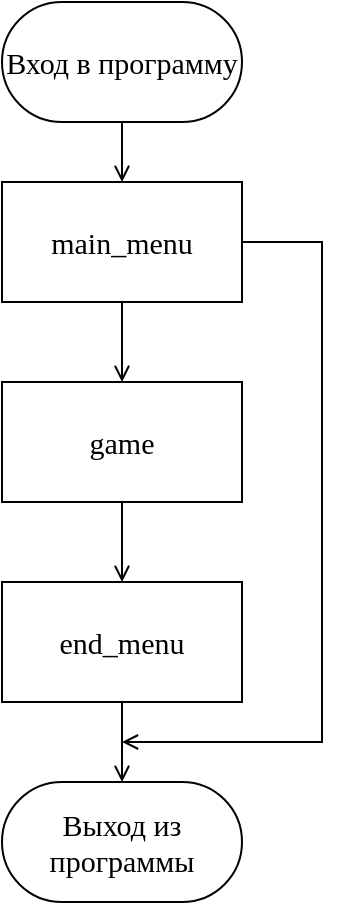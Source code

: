 <mxfile version="21.3.6" type="device" pages="10">
  <diagram name="Страница 1" id="3LGxetaVajUEgg9hcDvq">
    <mxGraphModel dx="1434" dy="806" grid="1" gridSize="10" guides="1" tooltips="1" connect="1" arrows="1" fold="1" page="1" pageScale="1" pageWidth="827" pageHeight="1169" math="0" shadow="0">
      <root>
        <mxCell id="0" />
        <mxCell id="1" parent="0" />
        <mxCell id="lEdAFeIuMoSX6aFnRs92-11" value="" style="edgeStyle=orthogonalEdgeStyle;rounded=0;orthogonalLoop=1;jettySize=auto;html=1;endArrow=open;endFill=0;" parent="1" source="lEdAFeIuMoSX6aFnRs92-1" target="lEdAFeIuMoSX6aFnRs92-4" edge="1">
          <mxGeometry relative="1" as="geometry" />
        </mxCell>
        <mxCell id="lEdAFeIuMoSX6aFnRs92-1" value="&lt;font face=&quot;Times New Roman&quot; style=&quot;font-size: 15px;&quot;&gt;Вход в программу&lt;/font&gt;" style="rounded=1;whiteSpace=wrap;html=1;arcSize=50;" parent="1" vertex="1">
          <mxGeometry x="360" y="40" width="120" height="60" as="geometry" />
        </mxCell>
        <mxCell id="lEdAFeIuMoSX6aFnRs92-3" value="&lt;font face=&quot;Times New Roman&quot; style=&quot;font-size: 15px;&quot;&gt;Выход из программы&lt;/font&gt;" style="rounded=1;whiteSpace=wrap;html=1;arcSize=50;" parent="1" vertex="1">
          <mxGeometry x="360" y="430" width="120" height="60" as="geometry" />
        </mxCell>
        <mxCell id="lEdAFeIuMoSX6aFnRs92-12" value="" style="edgeStyle=orthogonalEdgeStyle;rounded=0;orthogonalLoop=1;jettySize=auto;html=1;endArrow=open;endFill=0;" parent="1" source="lEdAFeIuMoSX6aFnRs92-4" target="lEdAFeIuMoSX6aFnRs92-5" edge="1">
          <mxGeometry relative="1" as="geometry" />
        </mxCell>
        <mxCell id="lEdAFeIuMoSX6aFnRs92-15" style="edgeStyle=orthogonalEdgeStyle;rounded=0;orthogonalLoop=1;jettySize=auto;html=1;endArrow=open;endFill=0;" parent="1" source="lEdAFeIuMoSX6aFnRs92-4" edge="1">
          <mxGeometry relative="1" as="geometry">
            <mxPoint x="420" y="410" as="targetPoint" />
            <Array as="points">
              <mxPoint x="520" y="160" />
              <mxPoint x="520" y="410" />
              <mxPoint x="420" y="410" />
            </Array>
          </mxGeometry>
        </mxCell>
        <mxCell id="lEdAFeIuMoSX6aFnRs92-4" value="&lt;font style=&quot;font-size: 15px;&quot; face=&quot;Times New Roman&quot;&gt;main_menu&lt;/font&gt;" style="rounded=0;whiteSpace=wrap;html=1;" parent="1" vertex="1">
          <mxGeometry x="360" y="130" width="120" height="60" as="geometry" />
        </mxCell>
        <mxCell id="lEdAFeIuMoSX6aFnRs92-13" value="" style="edgeStyle=orthogonalEdgeStyle;rounded=0;orthogonalLoop=1;jettySize=auto;html=1;endArrow=open;endFill=0;" parent="1" source="lEdAFeIuMoSX6aFnRs92-5" target="lEdAFeIuMoSX6aFnRs92-6" edge="1">
          <mxGeometry relative="1" as="geometry" />
        </mxCell>
        <mxCell id="lEdAFeIuMoSX6aFnRs92-5" value="&lt;font style=&quot;font-size: 15px;&quot; face=&quot;Times New Roman&quot;&gt;game&lt;/font&gt;" style="rounded=0;whiteSpace=wrap;html=1;" parent="1" vertex="1">
          <mxGeometry x="360" y="230" width="120" height="60" as="geometry" />
        </mxCell>
        <mxCell id="lEdAFeIuMoSX6aFnRs92-14" value="" style="edgeStyle=orthogonalEdgeStyle;rounded=0;orthogonalLoop=1;jettySize=auto;html=1;endArrow=open;endFill=0;" parent="1" source="lEdAFeIuMoSX6aFnRs92-6" target="lEdAFeIuMoSX6aFnRs92-3" edge="1">
          <mxGeometry relative="1" as="geometry" />
        </mxCell>
        <mxCell id="lEdAFeIuMoSX6aFnRs92-6" value="&lt;font style=&quot;font-size: 15px;&quot; face=&quot;Times New Roman&quot;&gt;end_menu&lt;/font&gt;" style="rounded=0;whiteSpace=wrap;html=1;" parent="1" vertex="1">
          <mxGeometry x="360" y="330" width="120" height="60" as="geometry" />
        </mxCell>
      </root>
    </mxGraphModel>
  </diagram>
  <diagram id="Bwv1BOabe-BqhytWN4eb" name="Страница 2">
    <mxGraphModel dx="1687" dy="948" grid="1" gridSize="10" guides="1" tooltips="1" connect="1" arrows="1" fold="1" page="1" pageScale="1" pageWidth="827" pageHeight="1169" math="0" shadow="0">
      <root>
        <mxCell id="0" />
        <mxCell id="1" parent="0" />
        <mxCell id="7zkGkpgqCMI7wJ9a_qlx-1" value="&lt;font face=&quot;Times New Roman&quot; style=&quot;font-size: 13px;&quot;&gt;Вход&lt;br&gt;server_start()&lt;/font&gt;" style="rounded=1;whiteSpace=wrap;html=1;arcSize=50;" vertex="1" parent="1">
          <mxGeometry x="360" y="20" width="160" height="60" as="geometry" />
        </mxCell>
        <mxCell id="7zkGkpgqCMI7wJ9a_qlx-2" value="&lt;font style=&quot;font-size: 13px;&quot; face=&quot;Times New Roman&quot;&gt;main_socket =socket.socket&lt;br&gt;(socket.AF_INET, socket.SOCK_STREAM)&lt;/font&gt;" style="rounded=0;whiteSpace=wrap;html=1;" vertex="1" parent="1">
          <mxGeometry x="360" y="120" width="160" height="60" as="geometry" />
        </mxCell>
        <mxCell id="7zkGkpgqCMI7wJ9a_qlx-3" value="" style="endArrow=none;html=1;rounded=0;exitX=0.5;exitY=0;exitDx=0;exitDy=0;entryX=0.5;entryY=1;entryDx=0;entryDy=0;" edge="1" parent="1" source="7zkGkpgqCMI7wJ9a_qlx-2" target="7zkGkpgqCMI7wJ9a_qlx-1">
          <mxGeometry width="50" height="50" relative="1" as="geometry">
            <mxPoint x="400" y="70" as="sourcePoint" />
            <mxPoint x="450" y="20" as="targetPoint" />
          </mxGeometry>
        </mxCell>
        <mxCell id="7zkGkpgqCMI7wJ9a_qlx-4" value="main_socket =socket.socket&lt;br&gt;(socket.AF_INET, socket.SOCK_STREAM)" style="rounded=0;whiteSpace=wrap;html=1;" vertex="1" parent="1">
          <mxGeometry x="360" y="220" width="160" height="60" as="geometry" />
        </mxCell>
        <mxCell id="7zkGkpgqCMI7wJ9a_qlx-5" value="" style="endArrow=none;html=1;rounded=0;exitX=0.5;exitY=0;exitDx=0;exitDy=0;entryX=0.5;entryY=1;entryDx=0;entryDy=0;" edge="1" parent="1" source="7zkGkpgqCMI7wJ9a_qlx-4" target="7zkGkpgqCMI7wJ9a_qlx-2">
          <mxGeometry width="50" height="50" relative="1" as="geometry">
            <mxPoint x="400" y="70" as="sourcePoint" />
            <mxPoint x="450" y="20" as="targetPoint" />
          </mxGeometry>
        </mxCell>
        <mxCell id="7zkGkpgqCMI7wJ9a_qlx-7" value="&lt;font face=&quot;Times New Roman&quot; style=&quot;font-size: 13px;&quot;&gt;Выход&lt;br&gt;server_start()&lt;/font&gt;" style="rounded=1;whiteSpace=wrap;html=1;arcSize=50;" vertex="1" parent="1">
          <mxGeometry x="360" y="620" width="160" height="60" as="geometry" />
        </mxCell>
        <mxCell id="7zkGkpgqCMI7wJ9a_qlx-8" value="&lt;font style=&quot;font-size: 12px;&quot; face=&quot;Times New Roman&quot;&gt;main_socket.setsockopt&lt;br&gt;(socket.IPPRORO_TCP,&lt;br&gt;socket.TCP_NODELAY,1)&lt;/font&gt;" style="shape=process;whiteSpace=wrap;html=1;backgroundOutline=1;size=0.062;" vertex="1" parent="1">
          <mxGeometry x="360" y="220" width="160" height="60" as="geometry" />
        </mxCell>
        <mxCell id="7zkGkpgqCMI7wJ9a_qlx-9" value="&lt;font style=&quot;font-size: 13px;&quot; face=&quot;Times New Roman&quot;&gt;main_socket.bind&lt;br&gt;((localhost, 10000))&lt;/font&gt;" style="shape=process;whiteSpace=wrap;html=1;backgroundOutline=1;size=0.062;" vertex="1" parent="1">
          <mxGeometry x="360" y="320" width="160" height="60" as="geometry" />
        </mxCell>
        <mxCell id="7zkGkpgqCMI7wJ9a_qlx-10" value="" style="endArrow=none;html=1;rounded=0;exitX=0.5;exitY=0;exitDx=0;exitDy=0;entryX=0.5;entryY=1;entryDx=0;entryDy=0;" edge="1" parent="1" source="7zkGkpgqCMI7wJ9a_qlx-9" target="7zkGkpgqCMI7wJ9a_qlx-8">
          <mxGeometry width="50" height="50" relative="1" as="geometry">
            <mxPoint x="400" y="280" as="sourcePoint" />
            <mxPoint x="450" y="230" as="targetPoint" />
          </mxGeometry>
        </mxCell>
        <mxCell id="7zkGkpgqCMI7wJ9a_qlx-11" value="&lt;font style=&quot;font-size: 13px;&quot; face=&quot;Times New Roman&quot;&gt;main_socket.setblocking&lt;br&gt;(0)&lt;/font&gt;" style="shape=process;whiteSpace=wrap;html=1;backgroundOutline=1;size=0.062;" vertex="1" parent="1">
          <mxGeometry x="360" y="420" width="160" height="60" as="geometry" />
        </mxCell>
        <mxCell id="7zkGkpgqCMI7wJ9a_qlx-12" value="&lt;font style=&quot;font-size: 13px;&quot; face=&quot;Times New Roman&quot;&gt;main_socket.listen&lt;br&gt;(5)&lt;/font&gt;" style="shape=process;whiteSpace=wrap;html=1;backgroundOutline=1;size=0.062;" vertex="1" parent="1">
          <mxGeometry x="360" y="524.5" width="160" height="60" as="geometry" />
        </mxCell>
        <mxCell id="7zkGkpgqCMI7wJ9a_qlx-13" value="" style="endArrow=none;html=1;rounded=0;entryX=0.5;entryY=1;entryDx=0;entryDy=0;exitX=0.5;exitY=0;exitDx=0;exitDy=0;" edge="1" parent="1" source="7zkGkpgqCMI7wJ9a_qlx-7" target="7zkGkpgqCMI7wJ9a_qlx-12">
          <mxGeometry width="50" height="50" relative="1" as="geometry">
            <mxPoint x="400" y="650" as="sourcePoint" />
            <mxPoint x="450" y="600" as="targetPoint" />
          </mxGeometry>
        </mxCell>
        <mxCell id="7zkGkpgqCMI7wJ9a_qlx-14" value="" style="endArrow=none;html=1;rounded=0;exitX=0.5;exitY=0;exitDx=0;exitDy=0;entryX=0.5;entryY=1;entryDx=0;entryDy=0;" edge="1" parent="1" source="7zkGkpgqCMI7wJ9a_qlx-12" target="7zkGkpgqCMI7wJ9a_qlx-11">
          <mxGeometry width="50" height="50" relative="1" as="geometry">
            <mxPoint x="400" y="440" as="sourcePoint" />
            <mxPoint x="450" y="390" as="targetPoint" />
          </mxGeometry>
        </mxCell>
        <mxCell id="7zkGkpgqCMI7wJ9a_qlx-15" value="" style="endArrow=none;html=1;rounded=0;entryX=0.5;entryY=1;entryDx=0;entryDy=0;exitX=0.5;exitY=0;exitDx=0;exitDy=0;" edge="1" parent="1" source="7zkGkpgqCMI7wJ9a_qlx-11" target="7zkGkpgqCMI7wJ9a_qlx-9">
          <mxGeometry width="50" height="50" relative="1" as="geometry">
            <mxPoint x="400" y="440" as="sourcePoint" />
            <mxPoint x="450" y="390" as="targetPoint" />
          </mxGeometry>
        </mxCell>
      </root>
    </mxGraphModel>
  </diagram>
  <diagram id="nLBpSBeKYmS9oX-KUAY1" name="Страница 3">
    <mxGraphModel dx="1434" dy="806" grid="1" gridSize="10" guides="1" tooltips="1" connect="1" arrows="1" fold="1" page="1" pageScale="1" pageWidth="827" pageHeight="1169" math="0" shadow="0">
      <root>
        <mxCell id="0" />
        <mxCell id="1" parent="0" />
        <mxCell id="nJFJ7uC5NvIeHJMW9nLx-1" value="&lt;font face=&quot;Times New Roman&quot; style=&quot;font-size: 13px;&quot;&gt;Вход&lt;br&gt;acceptNewPlayers()&lt;/font&gt;" style="rounded=1;whiteSpace=wrap;html=1;arcSize=50;" vertex="1" parent="1">
          <mxGeometry x="360" y="20" width="160" height="60" as="geometry" />
        </mxCell>
        <mxCell id="nJFJ7uC5NvIeHJMW9nLx-2" value="&lt;font face=&quot;Times New Roman&quot;&gt;&lt;span style=&quot;font-size: 13px;&quot;&gt;new_socket, addr = main_socket.accept()&lt;/span&gt;&lt;/font&gt;" style="rounded=0;whiteSpace=wrap;html=1;" vertex="1" parent="1">
          <mxGeometry x="360" y="120" width="160" height="60" as="geometry" />
        </mxCell>
        <mxCell id="nJFJ7uC5NvIeHJMW9nLx-3" value="" style="endArrow=none;html=1;rounded=0;exitX=0.5;exitY=0;exitDx=0;exitDy=0;entryX=0.5;entryY=1;entryDx=0;entryDy=0;" edge="1" parent="1" source="nJFJ7uC5NvIeHJMW9nLx-2" target="nJFJ7uC5NvIeHJMW9nLx-1">
          <mxGeometry width="50" height="50" relative="1" as="geometry">
            <mxPoint x="400" y="70" as="sourcePoint" />
            <mxPoint x="450" y="20" as="targetPoint" />
          </mxGeometry>
        </mxCell>
        <mxCell id="nJFJ7uC5NvIeHJMW9nLx-5" value="" style="endArrow=none;html=1;rounded=0;exitX=0.5;exitY=0;exitDx=0;exitDy=0;entryX=0.5;entryY=1;entryDx=0;entryDy=0;" edge="1" parent="1" target="nJFJ7uC5NvIeHJMW9nLx-2">
          <mxGeometry width="50" height="50" relative="1" as="geometry">
            <mxPoint x="440" y="220" as="sourcePoint" />
            <mxPoint x="450" y="20" as="targetPoint" />
          </mxGeometry>
        </mxCell>
        <mxCell id="nJFJ7uC5NvIeHJMW9nLx-6" value="&lt;font style=&quot;font-size: 13px;&quot;&gt;&lt;font face=&quot;Times New Roman&quot; style=&quot;font-size: 13px;&quot;&gt;Выход&lt;br&gt;&lt;/font&gt;&lt;font style=&quot;font-size: 13px;&quot; face=&quot;Times New Roman&quot;&gt;acceptNewPlayers&lt;/font&gt;()&lt;/font&gt;&lt;font face=&quot;Times New Roman&quot; style=&quot;font-size: 15px;&quot;&gt;&lt;br&gt;&lt;/font&gt;" style="rounded=1;whiteSpace=wrap;html=1;arcSize=50;" vertex="1" parent="1">
          <mxGeometry x="360" y="720" width="160" height="60" as="geometry" />
        </mxCell>
        <mxCell id="nJFJ7uC5NvIeHJMW9nLx-8" value="&lt;font style=&quot;font-size: 13px;&quot; face=&quot;Times New Roman&quot;&gt;main_socket.bind&lt;br&gt;((localhost, 10000))&lt;/font&gt;" style="shape=process;whiteSpace=wrap;html=1;backgroundOutline=1;size=0.062;" vertex="1" parent="1">
          <mxGeometry x="360" y="320" width="160" height="60" as="geometry" />
        </mxCell>
        <mxCell id="nJFJ7uC5NvIeHJMW9nLx-9" value="" style="endArrow=none;html=1;rounded=0;exitX=0.5;exitY=0;exitDx=0;exitDy=0;entryX=0.5;entryY=1;entryDx=0;entryDy=0;" edge="1" parent="1" source="nJFJ7uC5NvIeHJMW9nLx-8">
          <mxGeometry width="50" height="50" relative="1" as="geometry">
            <mxPoint x="400" y="280" as="sourcePoint" />
            <mxPoint x="440" y="280" as="targetPoint" />
          </mxGeometry>
        </mxCell>
        <mxCell id="nJFJ7uC5NvIeHJMW9nLx-10" value="&lt;font style=&quot;font-size: 13px;&quot; face=&quot;Times New Roman&quot;&gt;main_socket.setblocking&lt;br&gt;(0)&lt;/font&gt;" style="shape=process;whiteSpace=wrap;html=1;backgroundOutline=1;size=0.062;" vertex="1" parent="1">
          <mxGeometry x="360" y="420" width="160" height="60" as="geometry" />
        </mxCell>
        <mxCell id="nJFJ7uC5NvIeHJMW9nLx-11" value="&lt;font style=&quot;font-size: 13px;&quot; face=&quot;Times New Roman&quot;&gt;main_socket.listen&lt;br&gt;(5)&lt;/font&gt;" style="shape=process;whiteSpace=wrap;html=1;backgroundOutline=1;size=0.062;" vertex="1" parent="1">
          <mxGeometry x="360" y="524.5" width="160" height="60" as="geometry" />
        </mxCell>
        <mxCell id="nJFJ7uC5NvIeHJMW9nLx-12" value="" style="endArrow=none;html=1;rounded=0;entryX=0.5;entryY=1;entryDx=0;entryDy=0;exitX=0.5;exitY=0;exitDx=0;exitDy=0;" edge="1" parent="1" source="nJFJ7uC5NvIeHJMW9nLx-6" target="nJFJ7uC5NvIeHJMW9nLx-11">
          <mxGeometry width="50" height="50" relative="1" as="geometry">
            <mxPoint x="400" y="650" as="sourcePoint" />
            <mxPoint x="450" y="600" as="targetPoint" />
          </mxGeometry>
        </mxCell>
        <mxCell id="nJFJ7uC5NvIeHJMW9nLx-13" value="" style="endArrow=none;html=1;rounded=0;exitX=0.5;exitY=0;exitDx=0;exitDy=0;entryX=0.5;entryY=1;entryDx=0;entryDy=0;" edge="1" parent="1" source="nJFJ7uC5NvIeHJMW9nLx-11" target="nJFJ7uC5NvIeHJMW9nLx-10">
          <mxGeometry width="50" height="50" relative="1" as="geometry">
            <mxPoint x="400" y="440" as="sourcePoint" />
            <mxPoint x="450" y="390" as="targetPoint" />
          </mxGeometry>
        </mxCell>
        <mxCell id="nJFJ7uC5NvIeHJMW9nLx-14" value="" style="endArrow=none;html=1;rounded=0;entryX=0.5;entryY=1;entryDx=0;entryDy=0;exitX=0.5;exitY=0;exitDx=0;exitDy=0;" edge="1" parent="1" source="nJFJ7uC5NvIeHJMW9nLx-10" target="nJFJ7uC5NvIeHJMW9nLx-8">
          <mxGeometry width="50" height="50" relative="1" as="geometry">
            <mxPoint x="400" y="440" as="sourcePoint" />
            <mxPoint x="450" y="390" as="targetPoint" />
          </mxGeometry>
        </mxCell>
        <mxCell id="nJFJ7uC5NvIeHJMW9nLx-15" value="&lt;font style=&quot;font-size: 14px;&quot; face=&quot;Times New Roman&quot;&gt;Вывод(addr)&lt;/font&gt;" style="shape=parallelogram;perimeter=parallelogramPerimeter;whiteSpace=wrap;html=1;fixedSize=1;" vertex="1" parent="1">
          <mxGeometry x="350" y="220" width="180" height="60" as="geometry" />
        </mxCell>
        <mxCell id="nJFJ7uC5NvIeHJMW9nLx-16" value="&lt;font style=&quot;font-size: 13px;&quot; face=&quot;Times New Roman&quot;&gt;new_socket.setblocking&lt;br&gt;(0)&lt;/font&gt;" style="shape=process;whiteSpace=wrap;html=1;backgroundOutline=1;size=0.062;" vertex="1" parent="1">
          <mxGeometry x="360" y="320" width="160" height="60" as="geometry" />
        </mxCell>
        <mxCell id="nJFJ7uC5NvIeHJMW9nLx-17" value="&lt;font face=&quot;Times New Roman&quot;&gt;&lt;span style=&quot;font-size: 13px;&quot;&gt;new_player = Player(new_socket, addr, 7)&lt;/span&gt;&lt;/font&gt;" style="rounded=0;whiteSpace=wrap;html=1;" vertex="1" parent="1">
          <mxGeometry x="360" y="420" width="160" height="60" as="geometry" />
        </mxCell>
        <mxCell id="nJFJ7uC5NvIeHJMW9nLx-18" value="&lt;font face=&quot;Times New Roman&quot;&gt;&lt;span style=&quot;font-size: 13px;&quot;&gt;players.append (new_player)&lt;/span&gt;&lt;/font&gt;" style="shape=process;whiteSpace=wrap;html=1;backgroundOutline=1;size=0.062;" vertex="1" parent="1">
          <mxGeometry x="360" y="525" width="160" height="60" as="geometry" />
        </mxCell>
        <mxCell id="nJFJ7uC5NvIeHJMW9nLx-19" value="&lt;font face=&quot;Times New Roman&quot;&gt;&lt;span style=&quot;font-size: 13px;&quot;&gt;new_socket.send (str(len(players)).encode() +cardTable)&lt;/span&gt;&lt;/font&gt;" style="shape=process;whiteSpace=wrap;html=1;backgroundOutline=1;size=0.062;" vertex="1" parent="1">
          <mxGeometry x="360" y="620" width="160" height="60" as="geometry" />
        </mxCell>
      </root>
    </mxGraphModel>
  </diagram>
  <diagram id="FVhyovWSA2jTt0DIomUv" name="Страница 4">
    <mxGraphModel dx="2390" dy="1343" grid="1" gridSize="10" guides="1" tooltips="1" connect="1" arrows="1" fold="1" page="1" pageScale="1" pageWidth="827" pageHeight="1169" math="0" shadow="0">
      <root>
        <mxCell id="0" />
        <mxCell id="1" parent="0" />
        <mxCell id="GK6pilVMmQejgJdw7L8S-46" value="" style="edgeStyle=orthogonalEdgeStyle;rounded=0;orthogonalLoop=1;jettySize=auto;html=1;endArrow=none;endFill=0;" edge="1" parent="1" source="GK6pilVMmQejgJdw7L8S-1" target="GK6pilVMmQejgJdw7L8S-45">
          <mxGeometry relative="1" as="geometry" />
        </mxCell>
        <mxCell id="GK6pilVMmQejgJdw7L8S-1" value="&lt;font face=&quot;Times New Roman&quot; style=&quot;font-size: 13px;&quot;&gt;Вход&lt;br&gt;updateDataOnServer()&lt;/font&gt;" style="rounded=1;whiteSpace=wrap;html=1;arcSize=50;" vertex="1" parent="1">
          <mxGeometry x="40" y="40" width="160" height="60" as="geometry" />
        </mxCell>
        <mxCell id="GK6pilVMmQejgJdw7L8S-5" value="&lt;font style=&quot;font-size: 13px;&quot;&gt;&lt;font face=&quot;Times New Roman&quot; style=&quot;font-size: 13px;&quot;&gt;Выход&lt;br&gt;&lt;/font&gt;&lt;font style=&quot;font-size: 13px;&quot; face=&quot;Times New Roman&quot;&gt;updateDataOnServer&lt;/font&gt;()&lt;/font&gt;&lt;font face=&quot;Times New Roman&quot; style=&quot;font-size: 15px;&quot;&gt;&lt;br&gt;&lt;/font&gt;" style="rounded=1;whiteSpace=wrap;html=1;arcSize=50;" vertex="1" parent="1">
          <mxGeometry x="40" y="720" width="160" height="60" as="geometry" />
        </mxCell>
        <mxCell id="GK6pilVMmQejgJdw7L8S-22" value="" style="edgeStyle=orthogonalEdgeStyle;rounded=0;orthogonalLoop=1;jettySize=auto;html=1;endArrow=open;endFill=0;" edge="1" parent="1" source="GK6pilVMmQejgJdw7L8S-18" target="GK6pilVMmQejgJdw7L8S-19">
          <mxGeometry relative="1" as="geometry" />
        </mxCell>
        <mxCell id="GK6pilVMmQejgJdw7L8S-23" style="edgeStyle=orthogonalEdgeStyle;rounded=0;orthogonalLoop=1;jettySize=auto;html=1;entryX=0.5;entryY=0;entryDx=0;entryDy=0;endArrow=open;endFill=0;" edge="1" parent="1" source="GK6pilVMmQejgJdw7L8S-18" target="GK6pilVMmQejgJdw7L8S-20">
          <mxGeometry relative="1" as="geometry" />
        </mxCell>
        <mxCell id="GK6pilVMmQejgJdw7L8S-18" value="&lt;font style=&quot;font-size: 13px;&quot; face=&quot;Times New Roman&quot;&gt;currentPl&lt;/font&gt;" style="rhombus;whiteSpace=wrap;html=1;" vertex="1" parent="1">
          <mxGeometry x="40" y="380" width="160" height="80" as="geometry" />
        </mxCell>
        <mxCell id="GK6pilVMmQejgJdw7L8S-58" value="" style="edgeStyle=orthogonalEdgeStyle;rounded=0;orthogonalLoop=1;jettySize=auto;html=1;endArrow=none;endFill=0;" edge="1" parent="1" source="GK6pilVMmQejgJdw7L8S-19" target="GK6pilVMmQejgJdw7L8S-56">
          <mxGeometry relative="1" as="geometry" />
        </mxCell>
        <mxCell id="GK6pilVMmQejgJdw7L8S-19" value="&lt;font style=&quot;font-size: 14px;&quot; face=&quot;Times New Roman&quot;&gt;currentPl = 2&lt;/font&gt;" style="rounded=0;whiteSpace=wrap;html=1;" vertex="1" parent="1">
          <mxGeometry x="40" y="510" width="160" height="60" as="geometry" />
        </mxCell>
        <mxCell id="GK6pilVMmQejgJdw7L8S-20" value="" style="rounded=0;whiteSpace=wrap;html=1;" vertex="1" parent="1">
          <mxGeometry x="270" y="505" width="160" height="60" as="geometry" />
        </mxCell>
        <mxCell id="GK6pilVMmQejgJdw7L8S-25" value="1" style="text;html=1;align=center;verticalAlign=middle;resizable=0;points=[];autosize=1;strokeColor=none;fillColor=none;" vertex="1" parent="1">
          <mxGeometry x="115" y="458" width="30" height="30" as="geometry" />
        </mxCell>
        <mxCell id="GK6pilVMmQejgJdw7L8S-26" value="2" style="text;html=1;align=center;verticalAlign=middle;resizable=0;points=[];autosize=1;strokeColor=none;fillColor=none;" vertex="1" parent="1">
          <mxGeometry x="195" y="398" width="30" height="30" as="geometry" />
        </mxCell>
        <mxCell id="GK6pilVMmQejgJdw7L8S-60" value="" style="edgeStyle=orthogonalEdgeStyle;rounded=0;orthogonalLoop=1;jettySize=auto;html=1;endArrow=none;endFill=0;" edge="1" parent="1" source="GK6pilVMmQejgJdw7L8S-27" target="GK6pilVMmQejgJdw7L8S-57">
          <mxGeometry relative="1" as="geometry" />
        </mxCell>
        <mxCell id="GK6pilVMmQejgJdw7L8S-27" value="&lt;font style=&quot;font-size: 14px;&quot; face=&quot;Times New Roman&quot;&gt;currentPl = 1&lt;/font&gt;" style="rounded=0;whiteSpace=wrap;html=1;" vertex="1" parent="1">
          <mxGeometry x="270" y="505" width="160" height="60" as="geometry" />
        </mxCell>
        <mxCell id="GK6pilVMmQejgJdw7L8S-36" style="edgeStyle=orthogonalEdgeStyle;rounded=0;orthogonalLoop=1;jettySize=auto;html=1;exitX=0.5;exitY=1;exitDx=0;exitDy=0;" edge="1" parent="1" source="GK6pilVMmQejgJdw7L8S-27" target="GK6pilVMmQejgJdw7L8S-27">
          <mxGeometry relative="1" as="geometry" />
        </mxCell>
        <mxCell id="GK6pilVMmQejgJdw7L8S-49" value="" style="edgeStyle=orthogonalEdgeStyle;rounded=0;orthogonalLoop=1;jettySize=auto;html=1;endArrow=open;endFill=0;" edge="1" parent="1" source="GK6pilVMmQejgJdw7L8S-45" target="GK6pilVMmQejgJdw7L8S-47">
          <mxGeometry relative="1" as="geometry" />
        </mxCell>
        <mxCell id="GK6pilVMmQejgJdw7L8S-50" style="edgeStyle=orthogonalEdgeStyle;rounded=0;orthogonalLoop=1;jettySize=auto;html=1;entryX=0.5;entryY=0;entryDx=0;entryDy=0;endArrow=open;endFill=0;" edge="1" parent="1" source="GK6pilVMmQejgJdw7L8S-45" target="GK6pilVMmQejgJdw7L8S-48">
          <mxGeometry relative="1" as="geometry" />
        </mxCell>
        <mxCell id="GK6pilVMmQejgJdw7L8S-45" value="&lt;font style=&quot;font-size: 13px;&quot; face=&quot;Times New Roman&quot;&gt;len(data)&amp;gt;5&lt;/font&gt;" style="rhombus;whiteSpace=wrap;html=1;" vertex="1" parent="1">
          <mxGeometry x="40" y="140" width="160" height="80" as="geometry" />
        </mxCell>
        <mxCell id="GK6pilVMmQejgJdw7L8S-53" style="edgeStyle=orthogonalEdgeStyle;rounded=0;orthogonalLoop=1;jettySize=auto;html=1;entryX=0.5;entryY=0;entryDx=0;entryDy=0;endArrow=open;endFill=0;" edge="1" parent="1" source="GK6pilVMmQejgJdw7L8S-47" target="GK6pilVMmQejgJdw7L8S-18">
          <mxGeometry relative="1" as="geometry" />
        </mxCell>
        <mxCell id="GK6pilVMmQejgJdw7L8S-47" value="&lt;font style=&quot;font-size: 14px;&quot; face=&quot;Times New Roman&quot;&gt;enCards = int(data[4])&lt;/font&gt;" style="rounded=0;whiteSpace=wrap;html=1;" vertex="1" parent="1">
          <mxGeometry x="40" y="260" width="160" height="60" as="geometry" />
        </mxCell>
        <mxCell id="GK6pilVMmQejgJdw7L8S-55" style="edgeStyle=orthogonalEdgeStyle;rounded=0;orthogonalLoop=1;jettySize=auto;html=1;endArrow=open;endFill=0;" edge="1" parent="1" source="GK6pilVMmQejgJdw7L8S-48">
          <mxGeometry relative="1" as="geometry">
            <mxPoint x="120" y="350" as="targetPoint" />
            <Array as="points">
              <mxPoint x="350" y="350" />
              <mxPoint x="120" y="350" />
            </Array>
          </mxGeometry>
        </mxCell>
        <mxCell id="GK6pilVMmQejgJdw7L8S-48" value="&lt;font style=&quot;font-size: 14px;&quot; face=&quot;Times New Roman&quot;&gt;enCards = int(data[4:6])&lt;/font&gt;" style="rounded=0;whiteSpace=wrap;html=1;" vertex="1" parent="1">
          <mxGeometry x="270" y="258" width="160" height="60" as="geometry" />
        </mxCell>
        <mxCell id="GK6pilVMmQejgJdw7L8S-51" value="Да" style="text;html=1;align=center;verticalAlign=middle;resizable=0;points=[];autosize=1;strokeColor=none;fillColor=none;" vertex="1" parent="1">
          <mxGeometry x="200" y="158" width="40" height="30" as="geometry" />
        </mxCell>
        <mxCell id="GK6pilVMmQejgJdw7L8S-52" value="&amp;nbsp; Нет" style="text;html=1;align=center;verticalAlign=middle;resizable=0;points=[];autosize=1;strokeColor=none;fillColor=none;" vertex="1" parent="1">
          <mxGeometry x="105" y="228" width="50" height="30" as="geometry" />
        </mxCell>
        <mxCell id="GK6pilVMmQejgJdw7L8S-61" value="" style="edgeStyle=orthogonalEdgeStyle;rounded=0;orthogonalLoop=1;jettySize=auto;html=1;endArrow=none;endFill=0;" edge="1" parent="1" source="GK6pilVMmQejgJdw7L8S-56" target="GK6pilVMmQejgJdw7L8S-5">
          <mxGeometry relative="1" as="geometry" />
        </mxCell>
        <mxCell id="GK6pilVMmQejgJdw7L8S-56" value="&lt;font face=&quot;Times New Roman&quot;&gt;&lt;span style=&quot;font-size: 14px;&quot;&gt;players[0].count = enCards&lt;/span&gt;&lt;/font&gt;" style="rounded=0;whiteSpace=wrap;html=1;" vertex="1" parent="1">
          <mxGeometry x="40" y="610" width="160" height="60" as="geometry" />
        </mxCell>
        <mxCell id="GK6pilVMmQejgJdw7L8S-62" style="edgeStyle=orthogonalEdgeStyle;rounded=0;orthogonalLoop=1;jettySize=auto;html=1;endArrow=open;endFill=0;" edge="1" parent="1" source="GK6pilVMmQejgJdw7L8S-57">
          <mxGeometry relative="1" as="geometry">
            <mxPoint x="120" y="690" as="targetPoint" />
            <Array as="points">
              <mxPoint x="350" y="690" />
            </Array>
          </mxGeometry>
        </mxCell>
        <mxCell id="GK6pilVMmQejgJdw7L8S-57" value="&lt;font face=&quot;Times New Roman&quot;&gt;&lt;span style=&quot;font-size: 14px;&quot;&gt;players[1].count = enCards&lt;/span&gt;&lt;/font&gt;" style="rounded=0;whiteSpace=wrap;html=1;" vertex="1" parent="1">
          <mxGeometry x="270" y="605" width="160" height="60" as="geometry" />
        </mxCell>
      </root>
    </mxGraphModel>
  </diagram>
  <diagram id="s83bONSAGWfSB5g09Dp1" name="Страница 5">
    <mxGraphModel dx="3187" dy="1791" grid="1" gridSize="10" guides="1" tooltips="1" connect="1" arrows="1" fold="1" page="1" pageScale="1" pageWidth="827" pageHeight="1169" math="0" shadow="0">
      <root>
        <mxCell id="0" />
        <mxCell id="1" parent="0" />
        <mxCell id="CjGHLumSMmEt1Hvi6oTr-28" value="" style="edgeStyle=orthogonalEdgeStyle;rounded=0;orthogonalLoop=1;jettySize=auto;html=1;endArrow=none;endFill=0;" edge="1" parent="1" source="CjGHLumSMmEt1Hvi6oTr-2" target="CjGHLumSMmEt1Hvi6oTr-19">
          <mxGeometry relative="1" as="geometry" />
        </mxCell>
        <mxCell id="CjGHLumSMmEt1Hvi6oTr-2" value="&lt;font face=&quot;Times New Roman&quot; style=&quot;font-size: 13px;&quot;&gt;Вход&lt;br&gt;acceptFromServer()&lt;/font&gt;" style="rounded=1;whiteSpace=wrap;html=1;arcSize=50;" vertex="1" parent="1">
          <mxGeometry x="200" width="160" height="60" as="geometry" />
        </mxCell>
        <mxCell id="CjGHLumSMmEt1Hvi6oTr-3" value="&lt;font style=&quot;font-size: 13px;&quot; face=&quot;Times New Roman&quot;&gt;&lt;font style=&quot;font-size: 13px;&quot;&gt;&lt;font style=&quot;font-size: 13px;&quot;&gt;Выход&lt;br&gt;&lt;/font&gt;&lt;/font&gt;acceptFromServer()&lt;/font&gt;&lt;font face=&quot;Times New Roman&quot; style=&quot;font-size: 15px;&quot;&gt;&lt;br&gt;&lt;/font&gt;" style="rounded=1;whiteSpace=wrap;html=1;arcSize=50;" vertex="1" parent="1">
          <mxGeometry x="200" y="1100" width="160" height="60" as="geometry" />
        </mxCell>
        <mxCell id="CjGHLumSMmEt1Hvi6oTr-4" value="" style="edgeStyle=orthogonalEdgeStyle;rounded=0;orthogonalLoop=1;jettySize=auto;html=1;endArrow=open;endFill=0;" edge="1" parent="1" source="CjGHLumSMmEt1Hvi6oTr-6" target="CjGHLumSMmEt1Hvi6oTr-8">
          <mxGeometry relative="1" as="geometry" />
        </mxCell>
        <mxCell id="CjGHLumSMmEt1Hvi6oTr-5" style="edgeStyle=orthogonalEdgeStyle;rounded=0;orthogonalLoop=1;jettySize=auto;html=1;entryX=0.5;entryY=0;entryDx=0;entryDy=0;endArrow=open;endFill=0;" edge="1" parent="1" source="CjGHLumSMmEt1Hvi6oTr-6" target="CjGHLumSMmEt1Hvi6oTr-9">
          <mxGeometry relative="1" as="geometry" />
        </mxCell>
        <mxCell id="CjGHLumSMmEt1Hvi6oTr-6" value="&lt;font style=&quot;font-size: 13px;&quot; face=&quot;Times New Roman&quot;&gt;numberOfPl&lt;/font&gt;" style="rhombus;whiteSpace=wrap;html=1;" vertex="1" parent="1">
          <mxGeometry x="200" y="300" width="160" height="80" as="geometry" />
        </mxCell>
        <mxCell id="CjGHLumSMmEt1Hvi6oTr-8" value="&lt;font style=&quot;font-size: 14px;&quot; face=&quot;Times New Roman&quot;&gt;enemyCards = enemyCards2&lt;/font&gt;" style="rounded=0;whiteSpace=wrap;html=1;" vertex="1" parent="1">
          <mxGeometry x="200" y="430" width="160" height="60" as="geometry" />
        </mxCell>
        <mxCell id="CjGHLumSMmEt1Hvi6oTr-9" value="" style="rounded=0;whiteSpace=wrap;html=1;" vertex="1" parent="1">
          <mxGeometry x="430" y="425" width="160" height="60" as="geometry" />
        </mxCell>
        <mxCell id="CjGHLumSMmEt1Hvi6oTr-10" value="1" style="text;html=1;align=center;verticalAlign=middle;resizable=0;points=[];autosize=1;strokeColor=none;fillColor=none;" vertex="1" parent="1">
          <mxGeometry x="275" y="378" width="30" height="30" as="geometry" />
        </mxCell>
        <mxCell id="CjGHLumSMmEt1Hvi6oTr-11" value="2" style="text;html=1;align=center;verticalAlign=middle;resizable=0;points=[];autosize=1;strokeColor=none;fillColor=none;" vertex="1" parent="1">
          <mxGeometry x="355" y="318" width="30" height="30" as="geometry" />
        </mxCell>
        <mxCell id="CjGHLumSMmEt1Hvi6oTr-13" value="&lt;font style=&quot;font-size: 14px;&quot; face=&quot;Times New Roman&quot;&gt;enemyCards = enemyCards1&lt;/font&gt;" style="rounded=0;whiteSpace=wrap;html=1;" vertex="1" parent="1">
          <mxGeometry x="430" y="425" width="160" height="60" as="geometry" />
        </mxCell>
        <mxCell id="CjGHLumSMmEt1Hvi6oTr-14" style="edgeStyle=orthogonalEdgeStyle;rounded=0;orthogonalLoop=1;jettySize=auto;html=1;exitX=0.5;exitY=1;exitDx=0;exitDy=0;" edge="1" parent="1" source="CjGHLumSMmEt1Hvi6oTr-13" target="CjGHLumSMmEt1Hvi6oTr-13">
          <mxGeometry relative="1" as="geometry" />
        </mxCell>
        <mxCell id="CjGHLumSMmEt1Hvi6oTr-18" style="edgeStyle=orthogonalEdgeStyle;rounded=0;orthogonalLoop=1;jettySize=auto;html=1;entryX=0.5;entryY=0;entryDx=0;entryDy=0;endArrow=open;endFill=0;" edge="1" parent="1" source="CjGHLumSMmEt1Hvi6oTr-19" target="CjGHLumSMmEt1Hvi6oTr-6">
          <mxGeometry relative="1" as="geometry" />
        </mxCell>
        <mxCell id="CjGHLumSMmEt1Hvi6oTr-19" value="&lt;font style=&quot;font-size: 14px;&quot; face=&quot;Times New Roman&quot;&gt;data = sock.recv(1024).decode()&lt;/font&gt;" style="rounded=0;whiteSpace=wrap;html=1;" vertex="1" parent="1">
          <mxGeometry x="200" y="100" width="160" height="60" as="geometry" />
        </mxCell>
        <mxCell id="CjGHLumSMmEt1Hvi6oTr-24" value="" style="edgeStyle=orthogonalEdgeStyle;rounded=0;orthogonalLoop=1;jettySize=auto;html=1;endArrow=none;endFill=0;exitX=0.5;exitY=1;exitDx=0;exitDy=0;" edge="1" parent="1" source="CjGHLumSMmEt1Hvi6oTr-8" target="CjGHLumSMmEt1Hvi6oTr-3">
          <mxGeometry relative="1" as="geometry">
            <mxPoint x="280" y="590" as="sourcePoint" />
          </mxGeometry>
        </mxCell>
        <mxCell id="CjGHLumSMmEt1Hvi6oTr-26" style="edgeStyle=orthogonalEdgeStyle;rounded=0;orthogonalLoop=1;jettySize=auto;html=1;endArrow=open;endFill=0;exitX=0.5;exitY=1;exitDx=0;exitDy=0;" edge="1" parent="1" source="CjGHLumSMmEt1Hvi6oTr-13">
          <mxGeometry relative="1" as="geometry">
            <mxPoint x="280" y="520" as="targetPoint" />
            <Array as="points">
              <mxPoint x="510" y="520" />
              <mxPoint x="280" y="520" />
            </Array>
            <mxPoint x="510" y="585" as="sourcePoint" />
          </mxGeometry>
        </mxCell>
        <mxCell id="CjGHLumSMmEt1Hvi6oTr-29" value="&lt;font face=&quot;Times New Roman&quot;&gt;&lt;span style=&quot;font-size: 14px;&quot;&gt;enemyCards1= int(data[4]),&lt;br&gt;enemyCards2 = int(data[5])&lt;br&gt;&lt;/span&gt;&lt;/font&gt;" style="rounded=0;whiteSpace=wrap;html=1;" vertex="1" parent="1">
          <mxGeometry x="200" y="200" width="160" height="60" as="geometry" />
        </mxCell>
        <mxCell id="CjGHLumSMmEt1Hvi6oTr-30" value="" style="edgeStyle=orthogonalEdgeStyle;rounded=0;orthogonalLoop=1;jettySize=auto;html=1;endArrow=open;endFill=0;" edge="1" parent="1" source="CjGHLumSMmEt1Hvi6oTr-32" target="CjGHLumSMmEt1Hvi6oTr-33">
          <mxGeometry relative="1" as="geometry" />
        </mxCell>
        <mxCell id="CjGHLumSMmEt1Hvi6oTr-32" value="&lt;font style=&quot;font-size: 13px;&quot; face=&quot;Times New Roman&quot;&gt;enemyCards &amp;lt; &lt;br&gt;len(enemySet)&lt;/font&gt;" style="rhombus;whiteSpace=wrap;html=1;" vertex="1" parent="1">
          <mxGeometry x="200" y="530" width="160" height="80" as="geometry" />
        </mxCell>
        <mxCell id="CjGHLumSMmEt1Hvi6oTr-33" value="&lt;font face=&quot;Times New Roman&quot;&gt;&lt;span style=&quot;font-size: 14px;&quot;&gt;enemy&lt;/span&gt;&lt;/font&gt;" style="rounded=0;whiteSpace=wrap;html=1;" vertex="1" parent="1">
          <mxGeometry x="200" y="640" width="160" height="60" as="geometry" />
        </mxCell>
        <mxCell id="CjGHLumSMmEt1Hvi6oTr-35" value="Да" style="text;html=1;align=center;verticalAlign=middle;resizable=0;points=[];autosize=1;strokeColor=none;fillColor=none;" vertex="1" parent="1">
          <mxGeometry x="270" y="608" width="40" height="30" as="geometry" />
        </mxCell>
        <mxCell id="CjGHLumSMmEt1Hvi6oTr-36" value="Нет" style="text;html=1;align=center;verticalAlign=middle;resizable=0;points=[];autosize=1;strokeColor=none;fillColor=none;" vertex="1" parent="1">
          <mxGeometry x="350" y="548" width="40" height="30" as="geometry" />
        </mxCell>
        <mxCell id="CjGHLumSMmEt1Hvi6oTr-38" style="edgeStyle=orthogonalEdgeStyle;rounded=0;orthogonalLoop=1;jettySize=auto;html=1;exitX=0.5;exitY=1;exitDx=0;exitDy=0;" edge="1" parent="1">
          <mxGeometry relative="1" as="geometry">
            <mxPoint x="510" y="715" as="sourcePoint" />
            <mxPoint x="510" y="715" as="targetPoint" />
          </mxGeometry>
        </mxCell>
        <mxCell id="CjGHLumSMmEt1Hvi6oTr-39" style="edgeStyle=orthogonalEdgeStyle;rounded=0;orthogonalLoop=1;jettySize=auto;html=1;endArrow=open;endFill=0;exitX=1;exitY=0.5;exitDx=0;exitDy=0;" edge="1" parent="1" source="CjGHLumSMmEt1Hvi6oTr-32">
          <mxGeometry relative="1" as="geometry">
            <mxPoint x="280" y="710" as="targetPoint" />
            <Array as="points">
              <mxPoint x="380" y="570" />
              <mxPoint x="380" y="710" />
              <mxPoint x="280" y="710" />
            </Array>
            <mxPoint x="510" y="715" as="sourcePoint" />
          </mxGeometry>
        </mxCell>
        <mxCell id="N3HayZAY77Lp-IZao8vy-1" value="&lt;font face=&quot;Times New Roman&quot;&gt;&lt;span style=&quot;font-size: 13px;&quot;&gt;enemySet.pop(0)&lt;/span&gt;&lt;/font&gt;" style="shape=process;whiteSpace=wrap;html=1;backgroundOutline=1;size=0.062;" vertex="1" parent="1">
          <mxGeometry x="200" y="640" width="160" height="60" as="geometry" />
        </mxCell>
        <mxCell id="N3HayZAY77Lp-IZao8vy-2" value="" style="edgeStyle=orthogonalEdgeStyle;rounded=0;orthogonalLoop=1;jettySize=auto;html=1;endArrow=open;endFill=0;" edge="1" parent="1" source="N3HayZAY77Lp-IZao8vy-3" target="N3HayZAY77Lp-IZao8vy-4">
          <mxGeometry relative="1" as="geometry" />
        </mxCell>
        <mxCell id="N3HayZAY77Lp-IZao8vy-3" value="&lt;font style=&quot;font-size: 13px;&quot; face=&quot;Times New Roman&quot;&gt;enemyCards &amp;gt;&lt;br&gt;len(enemySet)&lt;/font&gt;" style="rhombus;whiteSpace=wrap;html=1;" vertex="1" parent="1">
          <mxGeometry x="200" y="720" width="160" height="80" as="geometry" />
        </mxCell>
        <mxCell id="N3HayZAY77Lp-IZao8vy-4" value="&lt;font face=&quot;Times New Roman&quot;&gt;&lt;span style=&quot;font-size: 14px;&quot;&gt;enemy&lt;/span&gt;&lt;/font&gt;" style="rounded=0;whiteSpace=wrap;html=1;" vertex="1" parent="1">
          <mxGeometry x="200" y="820" width="160" height="60" as="geometry" />
        </mxCell>
        <mxCell id="N3HayZAY77Lp-IZao8vy-5" value="Да" style="text;html=1;align=center;verticalAlign=middle;resizable=0;points=[];autosize=1;strokeColor=none;fillColor=none;" vertex="1" parent="1">
          <mxGeometry x="270" y="790" width="40" height="30" as="geometry" />
        </mxCell>
        <mxCell id="N3HayZAY77Lp-IZao8vy-6" value="Нет" style="text;html=1;align=center;verticalAlign=middle;resizable=0;points=[];autosize=1;strokeColor=none;fillColor=none;" vertex="1" parent="1">
          <mxGeometry x="350" y="730" width="40" height="30" as="geometry" />
        </mxCell>
        <mxCell id="N3HayZAY77Lp-IZao8vy-7" style="edgeStyle=orthogonalEdgeStyle;rounded=0;orthogonalLoop=1;jettySize=auto;html=1;endArrow=open;endFill=0;exitX=1;exitY=0.5;exitDx=0;exitDy=0;" edge="1" parent="1" source="N3HayZAY77Lp-IZao8vy-3">
          <mxGeometry relative="1" as="geometry">
            <mxPoint x="280" y="890" as="targetPoint" />
            <Array as="points">
              <mxPoint x="380" y="760" />
              <mxPoint x="380" y="890" />
              <mxPoint x="280" y="890" />
            </Array>
            <mxPoint x="510" y="925" as="sourcePoint" />
          </mxGeometry>
        </mxCell>
        <mxCell id="N3HayZAY77Lp-IZao8vy-8" value="&lt;font face=&quot;Times New Roman&quot;&gt;&lt;span style=&quot;font-size: 13px;&quot;&gt;enemySet.append (Card(1,1))&lt;/span&gt;&lt;/font&gt;" style="shape=process;whiteSpace=wrap;html=1;backgroundOutline=1;size=0.062;" vertex="1" parent="1">
          <mxGeometry x="200" y="820" width="160" height="60" as="geometry" />
        </mxCell>
        <mxCell id="N3HayZAY77Lp-IZao8vy-9" value="" style="edgeStyle=orthogonalEdgeStyle;rounded=0;orthogonalLoop=1;jettySize=auto;html=1;endArrow=open;endFill=0;" edge="1" parent="1" source="N3HayZAY77Lp-IZao8vy-10" target="N3HayZAY77Lp-IZao8vy-11">
          <mxGeometry relative="1" as="geometry" />
        </mxCell>
        <mxCell id="N3HayZAY77Lp-IZao8vy-10" value="&lt;font face=&quot;Times New Roman&quot;&gt;&lt;span style=&quot;font-size: 13px;&quot;&gt;numberOfPl ==&amp;nbsp; &amp;nbsp; &amp;nbsp; &amp;nbsp; int(data[0])&lt;/span&gt;&lt;/font&gt;" style="rhombus;whiteSpace=wrap;html=1;" vertex="1" parent="1">
          <mxGeometry x="200" y="900" width="160" height="80" as="geometry" />
        </mxCell>
        <mxCell id="N3HayZAY77Lp-IZao8vy-11" value="&lt;font face=&quot;Times New Roman&quot;&gt;&lt;span style=&quot;font-size: 14px;&quot;&gt;isMyPut = True&lt;/span&gt;&lt;/font&gt;" style="rounded=0;whiteSpace=wrap;html=1;" vertex="1" parent="1">
          <mxGeometry x="200" y="1000" width="160" height="60" as="geometry" />
        </mxCell>
        <mxCell id="N3HayZAY77Lp-IZao8vy-12" value="Да" style="text;html=1;align=center;verticalAlign=middle;resizable=0;points=[];autosize=1;strokeColor=none;fillColor=none;" vertex="1" parent="1">
          <mxGeometry x="275" y="970" width="40" height="30" as="geometry" />
        </mxCell>
        <mxCell id="N3HayZAY77Lp-IZao8vy-13" value="Нет" style="text;html=1;align=center;verticalAlign=middle;resizable=0;points=[];autosize=1;strokeColor=none;fillColor=none;" vertex="1" parent="1">
          <mxGeometry x="370" y="920" width="40" height="30" as="geometry" />
        </mxCell>
        <mxCell id="N3HayZAY77Lp-IZao8vy-14" style="edgeStyle=orthogonalEdgeStyle;rounded=0;orthogonalLoop=1;jettySize=auto;html=1;endArrow=open;endFill=0;exitX=1;exitY=0.5;exitDx=0;exitDy=0;entryX=0.5;entryY=0;entryDx=0;entryDy=0;" edge="1" parent="1" source="N3HayZAY77Lp-IZao8vy-10" target="N3HayZAY77Lp-IZao8vy-16">
          <mxGeometry relative="1" as="geometry">
            <mxPoint x="280" y="1070" as="targetPoint" />
            <Array as="points">
              <mxPoint x="470" y="940" />
            </Array>
            <mxPoint x="510" y="1135" as="sourcePoint" />
          </mxGeometry>
        </mxCell>
        <mxCell id="N3HayZAY77Lp-IZao8vy-17" style="edgeStyle=orthogonalEdgeStyle;rounded=0;orthogonalLoop=1;jettySize=auto;html=1;endArrow=open;endFill=0;" edge="1" parent="1" source="N3HayZAY77Lp-IZao8vy-16">
          <mxGeometry relative="1" as="geometry">
            <mxPoint x="280" y="1080" as="targetPoint" />
            <Array as="points">
              <mxPoint x="470" y="1080" />
              <mxPoint x="280" y="1080" />
            </Array>
          </mxGeometry>
        </mxCell>
        <mxCell id="N3HayZAY77Lp-IZao8vy-16" value="&lt;font face=&quot;Times New Roman&quot;&gt;&lt;span style=&quot;font-size: 14px;&quot;&gt;isMyPut = True&lt;/span&gt;&lt;/font&gt;" style="rounded=0;whiteSpace=wrap;html=1;" vertex="1" parent="1">
          <mxGeometry x="390" y="1000" width="160" height="60" as="geometry" />
        </mxCell>
      </root>
    </mxGraphModel>
  </diagram>
  <diagram id="3oDfysVK5EuBL0mBtxdK" name="Страница 6">
    <mxGraphModel dx="1687" dy="948" grid="1" gridSize="10" guides="1" tooltips="1" connect="1" arrows="1" fold="1" page="1" pageScale="1" pageWidth="827" pageHeight="1169" math="0" shadow="0">
      <root>
        <mxCell id="0" />
        <mxCell id="1" parent="0" />
        <mxCell id="6lmwBm1dGyEf7iBIFJtt-2" value="&lt;font face=&quot;Times New Roman&quot; style=&quot;font-size: 13px;&quot;&gt;Вход&lt;br&gt;sendToServer()&lt;/font&gt;" style="rounded=1;whiteSpace=wrap;html=1;arcSize=50;" vertex="1" parent="1">
          <mxGeometry x="200" width="160" height="60" as="geometry" />
        </mxCell>
        <mxCell id="6lmwBm1dGyEf7iBIFJtt-3" value="&lt;font style=&quot;font-size: 13px;&quot; face=&quot;Times New Roman&quot;&gt;&lt;font style=&quot;font-size: 13px;&quot;&gt;&lt;font style=&quot;font-size: 13px;&quot;&gt;Выход&lt;br&gt;&lt;/font&gt;&lt;/font&gt;sendToServer()&lt;/font&gt;&lt;font face=&quot;Times New Roman&quot; style=&quot;font-size: 15px;&quot;&gt;&lt;br&gt;&lt;/font&gt;" style="rounded=1;whiteSpace=wrap;html=1;arcSize=50;" vertex="1" parent="1">
          <mxGeometry x="200" y="720" width="160" height="60" as="geometry" />
        </mxCell>
        <mxCell id="6lmwBm1dGyEf7iBIFJtt-4" value="" style="edgeStyle=orthogonalEdgeStyle;rounded=0;orthogonalLoop=1;jettySize=auto;html=1;endArrow=open;endFill=0;" edge="1" parent="1" source="6lmwBm1dGyEf7iBIFJtt-6">
          <mxGeometry relative="1" as="geometry">
            <mxPoint x="280" y="220.0" as="targetPoint" />
          </mxGeometry>
        </mxCell>
        <mxCell id="6lmwBm1dGyEf7iBIFJtt-42" style="edgeStyle=orthogonalEdgeStyle;rounded=0;orthogonalLoop=1;jettySize=auto;html=1;endArrow=open;endFill=0;entryX=0.5;entryY=0;entryDx=0;entryDy=0;" edge="1" parent="1" source="6lmwBm1dGyEf7iBIFJtt-6" target="6lmwBm1dGyEf7iBIFJtt-41">
          <mxGeometry relative="1" as="geometry">
            <mxPoint x="280" y="300" as="targetPoint" />
            <Array as="points">
              <mxPoint x="670" y="130" />
            </Array>
          </mxGeometry>
        </mxCell>
        <mxCell id="6lmwBm1dGyEf7iBIFJtt-6" value="&lt;font face=&quot;Times New Roman&quot;&gt;&lt;span style=&quot;font-size: 13px;&quot;&gt;isPlayed and&lt;br&gt;&lt;/span&gt;canBePlayed (cardToPlay,&amp;nbsp; &amp;nbsp;main card)&lt;/font&gt;" style="rhombus;whiteSpace=wrap;html=1;" vertex="1" parent="1">
          <mxGeometry x="200" y="88" width="160" height="80" as="geometry" />
        </mxCell>
        <mxCell id="6lmwBm1dGyEf7iBIFJtt-9" value="Да" style="text;html=1;align=center;verticalAlign=middle;resizable=0;points=[];autosize=1;strokeColor=none;fillColor=none;" vertex="1" parent="1">
          <mxGeometry x="360" y="100" width="40" height="30" as="geometry" />
        </mxCell>
        <mxCell id="6lmwBm1dGyEf7iBIFJtt-10" value="Нет" style="text;html=1;align=center;verticalAlign=middle;resizable=0;points=[];autosize=1;strokeColor=none;fillColor=none;" vertex="1" parent="1">
          <mxGeometry x="270" y="168" width="40" height="30" as="geometry" />
        </mxCell>
        <mxCell id="6lmwBm1dGyEf7iBIFJtt-12" style="edgeStyle=orthogonalEdgeStyle;rounded=0;orthogonalLoop=1;jettySize=auto;html=1;exitX=0.5;exitY=1;exitDx=0;exitDy=0;" edge="1" parent="1">
          <mxGeometry relative="1" as="geometry">
            <mxPoint x="670" y="275" as="sourcePoint" />
            <mxPoint x="670" y="275" as="targetPoint" />
          </mxGeometry>
        </mxCell>
        <mxCell id="6lmwBm1dGyEf7iBIFJtt-13" style="edgeStyle=orthogonalEdgeStyle;rounded=0;orthogonalLoop=1;jettySize=auto;html=1;entryX=0.5;entryY=0;entryDx=0;entryDy=0;endArrow=open;endFill=0;exitX=0.5;exitY=1;exitDx=0;exitDy=0;" edge="1" parent="1" source="6lmwBm1dGyEf7iBIFJtt-2" target="6lmwBm1dGyEf7iBIFJtt-6">
          <mxGeometry relative="1" as="geometry">
            <mxPoint x="280" y="160.0" as="sourcePoint" />
          </mxGeometry>
        </mxCell>
        <mxCell id="6lmwBm1dGyEf7iBIFJtt-15" value="" style="edgeStyle=orthogonalEdgeStyle;rounded=0;orthogonalLoop=1;jettySize=auto;html=1;endArrow=none;endFill=0;exitX=0.5;exitY=1;exitDx=0;exitDy=0;entryX=0.5;entryY=0;entryDx=0;entryDy=0;" edge="1" parent="1" target="6lmwBm1dGyEf7iBIFJtt-3">
          <mxGeometry relative="1" as="geometry">
            <mxPoint x="280" y="280.0" as="sourcePoint" />
            <mxPoint x="330" y="650" as="targetPoint" />
          </mxGeometry>
        </mxCell>
        <mxCell id="6lmwBm1dGyEf7iBIFJtt-23" style="edgeStyle=orthogonalEdgeStyle;rounded=0;orthogonalLoop=1;jettySize=auto;html=1;exitX=0.5;exitY=1;exitDx=0;exitDy=0;" edge="1" parent="1">
          <mxGeometry relative="1" as="geometry">
            <mxPoint x="670" y="505" as="sourcePoint" />
            <mxPoint x="670" y="505" as="targetPoint" />
          </mxGeometry>
        </mxCell>
        <mxCell id="6lmwBm1dGyEf7iBIFJtt-47" value="" style="edgeStyle=orthogonalEdgeStyle;rounded=0;orthogonalLoop=1;jettySize=auto;html=1;endArrow=none;endFill=0;" edge="1" parent="1" source="6lmwBm1dGyEf7iBIFJtt-41" target="6lmwBm1dGyEf7iBIFJtt-46">
          <mxGeometry relative="1" as="geometry" />
        </mxCell>
        <mxCell id="6lmwBm1dGyEf7iBIFJtt-41" value="&lt;font face=&quot;Times New Roman&quot;&gt;&lt;span style=&quot;font-size: 13px;&quot;&gt;delFromPl(cardToPlay)&lt;/span&gt;&lt;/font&gt;" style="shape=process;whiteSpace=wrap;html=1;backgroundOutline=1;" vertex="1" parent="1">
          <mxGeometry x="590" y="220" width="160" height="60" as="geometry" />
        </mxCell>
        <mxCell id="6lmwBm1dGyEf7iBIFJtt-50" value="" style="edgeStyle=orthogonalEdgeStyle;rounded=0;orthogonalLoop=1;jettySize=auto;html=1;endArrow=none;endFill=0;" edge="1" parent="1" source="6lmwBm1dGyEf7iBIFJtt-46" target="6lmwBm1dGyEf7iBIFJtt-48">
          <mxGeometry relative="1" as="geometry" />
        </mxCell>
        <mxCell id="6lmwBm1dGyEf7iBIFJtt-46" value="&lt;font face=&quot;Times New Roman&quot;&gt;&lt;span style=&quot;font-size: 13px;&quot;&gt;renewPos()&lt;/span&gt;&lt;/font&gt;" style="shape=process;whiteSpace=wrap;html=1;backgroundOutline=1;" vertex="1" parent="1">
          <mxGeometry x="590" y="320" width="160" height="60" as="geometry" />
        </mxCell>
        <mxCell id="6lmwBm1dGyEf7iBIFJtt-51" value="" style="edgeStyle=orthogonalEdgeStyle;rounded=0;orthogonalLoop=1;jettySize=auto;html=1;endArrow=none;endFill=0;" edge="1" parent="1" source="6lmwBm1dGyEf7iBIFJtt-48" target="6lmwBm1dGyEf7iBIFJtt-49">
          <mxGeometry relative="1" as="geometry" />
        </mxCell>
        <mxCell id="6lmwBm1dGyEf7iBIFJtt-48" value="&lt;font style=&quot;font-size: 13px;&quot; face=&quot;Times New Roman&quot;&gt;st=str(numberOfPl)+&lt;br&gt;str(cardToPlay.color)+&#39;/&#39;+ str(cardToPlay.value)&amp;nbsp;&lt;/font&gt;" style="rounded=0;whiteSpace=wrap;html=1;" vertex="1" parent="1">
          <mxGeometry x="590" y="410" width="160" height="60" as="geometry" />
        </mxCell>
        <mxCell id="6lmwBm1dGyEf7iBIFJtt-53" value="" style="edgeStyle=orthogonalEdgeStyle;rounded=0;orthogonalLoop=1;jettySize=auto;html=1;endArrow=none;endFill=0;" edge="1" parent="1" source="6lmwBm1dGyEf7iBIFJtt-49" target="6lmwBm1dGyEf7iBIFJtt-52">
          <mxGeometry relative="1" as="geometry" />
        </mxCell>
        <mxCell id="6lmwBm1dGyEf7iBIFJtt-49" value="&lt;font face=&quot;Times New Roman&quot;&gt;&lt;span style=&quot;font-size: 13px;&quot;&gt;sock.send(st.encode()+ str(len(myCards)). encode())&lt;/span&gt;&lt;/font&gt;" style="shape=process;whiteSpace=wrap;html=1;backgroundOutline=1;" vertex="1" parent="1">
          <mxGeometry x="590" y="500" width="160" height="60" as="geometry" />
        </mxCell>
        <mxCell id="6lmwBm1dGyEf7iBIFJtt-62" style="edgeStyle=orthogonalEdgeStyle;rounded=0;orthogonalLoop=1;jettySize=auto;html=1;endArrow=open;endFill=0;" edge="1" parent="1" source="6lmwBm1dGyEf7iBIFJtt-52">
          <mxGeometry relative="1" as="geometry">
            <mxPoint x="280" y="700" as="targetPoint" />
            <Array as="points">
              <mxPoint x="670" y="700" />
            </Array>
          </mxGeometry>
        </mxCell>
        <mxCell id="6lmwBm1dGyEf7iBIFJtt-52" value="&lt;font face=&quot;Times New Roman&quot;&gt;&lt;span style=&quot;font-size: 13px;&quot;&gt;isMyPut = False&lt;/span&gt;&lt;/font&gt;" style="rounded=0;whiteSpace=wrap;html=1;" vertex="1" parent="1">
          <mxGeometry x="590" y="585" width="160" height="60" as="geometry" />
        </mxCell>
        <mxCell id="6lmwBm1dGyEf7iBIFJtt-57" style="edgeStyle=orthogonalEdgeStyle;rounded=0;orthogonalLoop=1;jettySize=auto;html=1;entryX=0.5;entryY=0;entryDx=0;entryDy=0;endArrow=open;endFill=0;" edge="1" parent="1" source="6lmwBm1dGyEf7iBIFJtt-54" target="6lmwBm1dGyEf7iBIFJtt-56">
          <mxGeometry relative="1" as="geometry" />
        </mxCell>
        <mxCell id="6lmwBm1dGyEf7iBIFJtt-58" value="" style="edgeStyle=orthogonalEdgeStyle;rounded=0;orthogonalLoop=1;jettySize=auto;html=1;endArrow=open;endFill=0;" edge="1" parent="1" source="6lmwBm1dGyEf7iBIFJtt-54" target="6lmwBm1dGyEf7iBIFJtt-55">
          <mxGeometry relative="1" as="geometry" />
        </mxCell>
        <mxCell id="6lmwBm1dGyEf7iBIFJtt-54" value="&lt;font face=&quot;Times New Roman&quot;&gt;&lt;span style=&quot;font-size: 13px;&quot;&gt;isIncCards&lt;/span&gt;&lt;/font&gt;" style="rhombus;whiteSpace=wrap;html=1;" vertex="1" parent="1">
          <mxGeometry x="200" y="220" width="160" height="80" as="geometry" />
        </mxCell>
        <mxCell id="6lmwBm1dGyEf7iBIFJtt-55" value="&lt;font face=&quot;Times New Roman&quot;&gt;&lt;span style=&quot;font-size: 13px;&quot;&gt;sock.send(&#39;nothing&#39;. encode())&lt;/span&gt;&lt;/font&gt;" style="shape=process;whiteSpace=wrap;html=1;backgroundOutline=1;" vertex="1" parent="1">
          <mxGeometry x="200" y="330" width="160" height="60" as="geometry" />
        </mxCell>
        <mxCell id="6lmwBm1dGyEf7iBIFJtt-61" style="edgeStyle=orthogonalEdgeStyle;rounded=0;orthogonalLoop=1;jettySize=auto;html=1;endArrow=open;endFill=0;" edge="1" parent="1" source="6lmwBm1dGyEf7iBIFJtt-56">
          <mxGeometry relative="1" as="geometry">
            <mxPoint x="280" y="430" as="targetPoint" />
            <Array as="points">
              <mxPoint x="470" y="430" />
            </Array>
          </mxGeometry>
        </mxCell>
        <mxCell id="6lmwBm1dGyEf7iBIFJtt-56" value="&lt;font face=&quot;Times New Roman&quot;&gt;&lt;span style=&quot;font-size: 13px;&quot;&gt;sock.send(&#39;putting&#39;. encode())&lt;/span&gt;&lt;/font&gt;" style="shape=process;whiteSpace=wrap;html=1;backgroundOutline=1;" vertex="1" parent="1">
          <mxGeometry x="390" y="330" width="160" height="60" as="geometry" />
        </mxCell>
        <mxCell id="6lmwBm1dGyEf7iBIFJtt-59" value="Нет" style="text;html=1;align=center;verticalAlign=middle;resizable=0;points=[];autosize=1;strokeColor=none;fillColor=none;" vertex="1" parent="1">
          <mxGeometry x="280" y="298" width="40" height="30" as="geometry" />
        </mxCell>
        <mxCell id="6lmwBm1dGyEf7iBIFJtt-60" value="Да" style="text;html=1;align=center;verticalAlign=middle;resizable=0;points=[];autosize=1;strokeColor=none;fillColor=none;" vertex="1" parent="1">
          <mxGeometry x="360" y="238" width="40" height="30" as="geometry" />
        </mxCell>
      </root>
    </mxGraphModel>
  </diagram>
  <diagram id="KtQ8ETixlos3kpK2pZPi" name="Страница 7">
    <mxGraphModel dx="1434" dy="806" grid="1" gridSize="10" guides="1" tooltips="1" connect="1" arrows="1" fold="1" page="1" pageScale="1" pageWidth="827" pageHeight="1169" math="0" shadow="0">
      <root>
        <mxCell id="0" />
        <mxCell id="1" parent="0" />
        <mxCell id="DpynU4UAw818GQ7pQlGx-9" value="" style="edgeStyle=orthogonalEdgeStyle;rounded=0;orthogonalLoop=1;jettySize=auto;html=1;endArrow=none;endFill=0;" edge="1" parent="1" source="DpynU4UAw818GQ7pQlGx-1" target="DpynU4UAw818GQ7pQlGx-2">
          <mxGeometry relative="1" as="geometry" />
        </mxCell>
        <mxCell id="DpynU4UAw818GQ7pQlGx-1" value="&lt;font style=&quot;font-size: 13px;&quot; face=&quot;Times New Roman&quot;&gt;Проверка нажата ли &lt;br&gt;кнопка &quot;Уно&quot;&lt;/font&gt;" style="rounded=1;whiteSpace=wrap;html=1;arcSize=50;" vertex="1" parent="1">
          <mxGeometry x="360" y="20" width="160" height="60" as="geometry" />
        </mxCell>
        <mxCell id="DpynU4UAw818GQ7pQlGx-6" style="edgeStyle=orthogonalEdgeStyle;rounded=0;orthogonalLoop=1;jettySize=auto;html=1;entryX=0.5;entryY=0;entryDx=0;entryDy=0;endArrow=open;endFill=0;" edge="1" parent="1" source="DpynU4UAw818GQ7pQlGx-2" target="DpynU4UAw818GQ7pQlGx-5">
          <mxGeometry relative="1" as="geometry" />
        </mxCell>
        <mxCell id="DpynU4UAw818GQ7pQlGx-13" value="" style="edgeStyle=orthogonalEdgeStyle;rounded=0;orthogonalLoop=1;jettySize=auto;html=1;endArrow=open;endFill=0;" edge="1" parent="1" source="DpynU4UAw818GQ7pQlGx-2" target="DpynU4UAw818GQ7pQlGx-10">
          <mxGeometry relative="1" as="geometry" />
        </mxCell>
        <mxCell id="DpynU4UAw818GQ7pQlGx-2" value="&lt;font style=&quot;font-size: 12px;&quot; face=&quot;Times New Roman&quot;&gt;Конец игры или&amp;nbsp; &amp;nbsp; &amp;nbsp; &amp;nbsp; &amp;nbsp; &amp;nbsp;осталась одна карта&lt;/font&gt;" style="rhombus;whiteSpace=wrap;html=1;" vertex="1" parent="1">
          <mxGeometry x="360" y="110" width="160" height="80" as="geometry" />
        </mxCell>
        <mxCell id="DpynU4UAw818GQ7pQlGx-5" value="&lt;font face=&quot;Times New Roman&quot;&gt;&lt;span style=&quot;font-size: 13px;&quot;&gt;Конец&lt;/span&gt;&lt;/font&gt;" style="rounded=1;whiteSpace=wrap;html=1;arcSize=50;" vertex="1" parent="1">
          <mxGeometry x="190" y="350" width="160" height="60" as="geometry" />
        </mxCell>
        <mxCell id="DpynU4UAw818GQ7pQlGx-7" value="&lt;font style=&quot;font-size: 14px;&quot; face=&quot;Times New Roman&quot;&gt;Да&lt;/font&gt;" style="text;html=1;align=center;verticalAlign=middle;resizable=0;points=[];autosize=1;strokeColor=none;fillColor=none;" vertex="1" parent="1">
          <mxGeometry x="320" y="120" width="40" height="30" as="geometry" />
        </mxCell>
        <mxCell id="DpynU4UAw818GQ7pQlGx-16" style="edgeStyle=orthogonalEdgeStyle;rounded=0;orthogonalLoop=1;jettySize=auto;html=1;endArrow=open;endFill=0;" edge="1" parent="1" source="DpynU4UAw818GQ7pQlGx-10">
          <mxGeometry relative="1" as="geometry">
            <mxPoint x="440" y="210" as="targetPoint" />
            <Array as="points">
              <mxPoint x="350" y="270" />
              <mxPoint x="350" y="210" />
            </Array>
          </mxGeometry>
        </mxCell>
        <mxCell id="DpynU4UAw818GQ7pQlGx-19" value="" style="edgeStyle=orthogonalEdgeStyle;rounded=0;orthogonalLoop=1;jettySize=auto;html=1;endArrow=open;endFill=0;" edge="1" parent="1" source="DpynU4UAw818GQ7pQlGx-10" target="DpynU4UAw818GQ7pQlGx-18">
          <mxGeometry relative="1" as="geometry" />
        </mxCell>
        <mxCell id="DpynU4UAw818GQ7pQlGx-10" value="&lt;font style=&quot;font-size: 12px;&quot; face=&quot;Times New Roman&quot;&gt;Выполнен ход&amp;nbsp; &amp;nbsp;предпоследней картой&lt;/font&gt;" style="rhombus;whiteSpace=wrap;html=1;" vertex="1" parent="1">
          <mxGeometry x="360" y="230" width="160" height="80" as="geometry" />
        </mxCell>
        <mxCell id="DpynU4UAw818GQ7pQlGx-15" value="&lt;font style=&quot;font-size: 14px;&quot; face=&quot;Times New Roman&quot;&gt;Нет&lt;/font&gt;" style="text;html=1;align=center;verticalAlign=middle;resizable=0;points=[];autosize=1;strokeColor=none;fillColor=none;" vertex="1" parent="1">
          <mxGeometry x="430" y="180" width="50" height="30" as="geometry" />
        </mxCell>
        <mxCell id="DpynU4UAw818GQ7pQlGx-17" value="&lt;font style=&quot;font-size: 14px;&quot; face=&quot;Times New Roman&quot;&gt;Нет&lt;/font&gt;" style="text;html=1;align=center;verticalAlign=middle;resizable=0;points=[];autosize=1;strokeColor=none;fillColor=none;" vertex="1" parent="1">
          <mxGeometry x="310" y="210" width="50" height="30" as="geometry" />
        </mxCell>
        <mxCell id="DpynU4UAw818GQ7pQlGx-21" value="" style="edgeStyle=orthogonalEdgeStyle;rounded=0;orthogonalLoop=1;jettySize=auto;html=1;endArrow=open;endFill=0;" edge="1" parent="1" source="DpynU4UAw818GQ7pQlGx-18" target="DpynU4UAw818GQ7pQlGx-20">
          <mxGeometry relative="1" as="geometry" />
        </mxCell>
        <mxCell id="DpynU4UAw818GQ7pQlGx-27" style="edgeStyle=orthogonalEdgeStyle;rounded=0;orthogonalLoop=1;jettySize=auto;html=1;endArrow=open;endFill=0;" edge="1" parent="1" source="DpynU4UAw818GQ7pQlGx-18">
          <mxGeometry relative="1" as="geometry">
            <mxPoint x="580" y="380" as="targetPoint" />
          </mxGeometry>
        </mxCell>
        <mxCell id="DpynU4UAw818GQ7pQlGx-18" value="&lt;font face=&quot;Times New Roman&quot;&gt;Была нажата кнопка Уно&lt;/font&gt;" style="rhombus;whiteSpace=wrap;html=1;" vertex="1" parent="1">
          <mxGeometry x="360" y="340" width="160" height="80" as="geometry" />
        </mxCell>
        <mxCell id="DpynU4UAw818GQ7pQlGx-26" style="edgeStyle=orthogonalEdgeStyle;rounded=0;orthogonalLoop=1;jettySize=auto;html=1;endArrow=open;endFill=0;" edge="1" parent="1" source="DpynU4UAw818GQ7pQlGx-20">
          <mxGeometry relative="1" as="geometry">
            <mxPoint x="440" y="90" as="targetPoint" />
            <Array as="points">
              <mxPoint x="580" y="480" />
              <mxPoint x="580" y="90" />
              <mxPoint x="440" y="90" />
            </Array>
          </mxGeometry>
        </mxCell>
        <mxCell id="DpynU4UAw818GQ7pQlGx-20" value="&lt;font style=&quot;font-size: 14px;&quot; face=&quot;Times New Roman&quot;&gt;Игрок набирает 2 карты из колоды&lt;/font&gt;" style="rounded=0;whiteSpace=wrap;html=1;" vertex="1" parent="1">
          <mxGeometry x="360" y="450" width="160" height="60" as="geometry" />
        </mxCell>
        <mxCell id="DpynU4UAw818GQ7pQlGx-22" value="&lt;font style=&quot;font-size: 14px;&quot; face=&quot;Times New Roman&quot;&gt;Да&lt;/font&gt;" style="text;html=1;align=center;verticalAlign=middle;resizable=0;points=[];autosize=1;strokeColor=none;fillColor=none;" vertex="1" parent="1">
          <mxGeometry x="530" y="350" width="40" height="30" as="geometry" />
        </mxCell>
        <mxCell id="DpynU4UAw818GQ7pQlGx-23" value="&lt;font style=&quot;font-size: 14px;&quot; face=&quot;Times New Roman&quot;&gt;Нет&lt;/font&gt;" style="text;html=1;align=center;verticalAlign=middle;resizable=0;points=[];autosize=1;strokeColor=none;fillColor=none;" vertex="1" parent="1">
          <mxGeometry x="390" y="420" width="50" height="30" as="geometry" />
        </mxCell>
      </root>
    </mxGraphModel>
  </diagram>
  <diagram id="9fSDlK9A1hUNFAS91GWn" name="Страница 8">
    <mxGraphModel dx="1687" dy="948" grid="1" gridSize="10" guides="1" tooltips="1" connect="1" arrows="1" fold="1" page="1" pageScale="1" pageWidth="827" pageHeight="1169" math="0" shadow="0">
      <root>
        <mxCell id="0" />
        <mxCell id="1" parent="0" />
        <mxCell id="_Nyd8D40gi5yL1eJk_Vz-1" value="" style="edgeStyle=orthogonalEdgeStyle;rounded=0;orthogonalLoop=1;jettySize=auto;html=1;endArrow=none;endFill=0;" edge="1" parent="1" source="_Nyd8D40gi5yL1eJk_Vz-2" target="_Nyd8D40gi5yL1eJk_Vz-5">
          <mxGeometry relative="1" as="geometry" />
        </mxCell>
        <mxCell id="_Nyd8D40gi5yL1eJk_Vz-2" value="&lt;font face=&quot;Times New Roman&quot;&gt;&lt;span style=&quot;font-size: 13px;&quot;&gt;Выбрал ли игрок набор карты из колоды&lt;/span&gt;&lt;/font&gt;" style="rounded=1;whiteSpace=wrap;html=1;arcSize=50;" vertex="1" parent="1">
          <mxGeometry x="360" y="20" width="160" height="60" as="geometry" />
        </mxCell>
        <mxCell id="_Nyd8D40gi5yL1eJk_Vz-3" style="edgeStyle=orthogonalEdgeStyle;rounded=0;orthogonalLoop=1;jettySize=auto;html=1;entryX=0.5;entryY=0;entryDx=0;entryDy=0;endArrow=open;endFill=0;" edge="1" parent="1" source="_Nyd8D40gi5yL1eJk_Vz-5" target="_Nyd8D40gi5yL1eJk_Vz-6">
          <mxGeometry relative="1" as="geometry" />
        </mxCell>
        <mxCell id="_Nyd8D40gi5yL1eJk_Vz-4" value="" style="edgeStyle=orthogonalEdgeStyle;rounded=0;orthogonalLoop=1;jettySize=auto;html=1;endArrow=open;endFill=0;" edge="1" parent="1" source="_Nyd8D40gi5yL1eJk_Vz-5" target="_Nyd8D40gi5yL1eJk_Vz-10">
          <mxGeometry relative="1" as="geometry" />
        </mxCell>
        <mxCell id="_Nyd8D40gi5yL1eJk_Vz-5" value="&lt;font style=&quot;font-size: 12px;&quot; face=&quot;Times New Roman&quot;&gt;Конец игры&amp;nbsp;&lt;/font&gt;" style="rhombus;whiteSpace=wrap;html=1;" vertex="1" parent="1">
          <mxGeometry x="360" y="110" width="160" height="80" as="geometry" />
        </mxCell>
        <mxCell id="_Nyd8D40gi5yL1eJk_Vz-6" value="&lt;font face=&quot;Times New Roman&quot;&gt;&lt;span style=&quot;font-size: 13px;&quot;&gt;Конец&lt;/span&gt;&lt;/font&gt;" style="rounded=1;whiteSpace=wrap;html=1;arcSize=50;" vertex="1" parent="1">
          <mxGeometry x="190" y="350" width="160" height="60" as="geometry" />
        </mxCell>
        <mxCell id="_Nyd8D40gi5yL1eJk_Vz-7" value="&lt;font style=&quot;font-size: 14px;&quot; face=&quot;Times New Roman&quot;&gt;Да&lt;/font&gt;" style="text;html=1;align=center;verticalAlign=middle;resizable=0;points=[];autosize=1;strokeColor=none;fillColor=none;" vertex="1" parent="1">
          <mxGeometry x="320" y="120" width="40" height="30" as="geometry" />
        </mxCell>
        <mxCell id="_Nyd8D40gi5yL1eJk_Vz-8" style="edgeStyle=orthogonalEdgeStyle;rounded=0;orthogonalLoop=1;jettySize=auto;html=1;endArrow=open;endFill=0;" edge="1" parent="1" source="_Nyd8D40gi5yL1eJk_Vz-10">
          <mxGeometry relative="1" as="geometry">
            <mxPoint x="440" y="210" as="targetPoint" />
            <Array as="points">
              <mxPoint x="350" y="270" />
              <mxPoint x="350" y="210" />
            </Array>
          </mxGeometry>
        </mxCell>
        <mxCell id="_Nyd8D40gi5yL1eJk_Vz-9" value="" style="edgeStyle=orthogonalEdgeStyle;rounded=0;orthogonalLoop=1;jettySize=auto;html=1;endArrow=open;endFill=0;" edge="1" parent="1" source="_Nyd8D40gi5yL1eJk_Vz-10" target="_Nyd8D40gi5yL1eJk_Vz-15">
          <mxGeometry relative="1" as="geometry" />
        </mxCell>
        <mxCell id="_Nyd8D40gi5yL1eJk_Vz-10" value="&lt;font style=&quot;font-size: 12px;&quot; face=&quot;Times New Roman&quot;&gt;Игрок нажал по экрану&lt;/font&gt;" style="rhombus;whiteSpace=wrap;html=1;" vertex="1" parent="1">
          <mxGeometry x="360" y="230" width="160" height="80" as="geometry" />
        </mxCell>
        <mxCell id="_Nyd8D40gi5yL1eJk_Vz-11" value="&lt;font style=&quot;font-size: 14px;&quot; face=&quot;Times New Roman&quot;&gt;Нет&lt;/font&gt;" style="text;html=1;align=center;verticalAlign=middle;resizable=0;points=[];autosize=1;strokeColor=none;fillColor=none;" vertex="1" parent="1">
          <mxGeometry x="430" y="180" width="50" height="30" as="geometry" />
        </mxCell>
        <mxCell id="_Nyd8D40gi5yL1eJk_Vz-12" value="&lt;font style=&quot;font-size: 14px;&quot; face=&quot;Times New Roman&quot;&gt;Нет&lt;/font&gt;" style="text;html=1;align=center;verticalAlign=middle;resizable=0;points=[];autosize=1;strokeColor=none;fillColor=none;" vertex="1" parent="1">
          <mxGeometry x="310" y="210" width="50" height="30" as="geometry" />
        </mxCell>
        <mxCell id="_Nyd8D40gi5yL1eJk_Vz-13" value="" style="edgeStyle=orthogonalEdgeStyle;rounded=0;orthogonalLoop=1;jettySize=auto;html=1;endArrow=open;endFill=0;" edge="1" parent="1" source="_Nyd8D40gi5yL1eJk_Vz-15" target="_Nyd8D40gi5yL1eJk_Vz-17">
          <mxGeometry relative="1" as="geometry" />
        </mxCell>
        <mxCell id="_Nyd8D40gi5yL1eJk_Vz-14" style="edgeStyle=orthogonalEdgeStyle;rounded=0;orthogonalLoop=1;jettySize=auto;html=1;endArrow=open;endFill=0;" edge="1" parent="1" source="_Nyd8D40gi5yL1eJk_Vz-15">
          <mxGeometry relative="1" as="geometry">
            <mxPoint x="580" y="380" as="targetPoint" />
          </mxGeometry>
        </mxCell>
        <mxCell id="_Nyd8D40gi5yL1eJk_Vz-15" value="&lt;font face=&quot;Times New Roman&quot;&gt;Игрок нажал по колоде&lt;/font&gt;" style="rhombus;whiteSpace=wrap;html=1;" vertex="1" parent="1">
          <mxGeometry x="360" y="340" width="160" height="80" as="geometry" />
        </mxCell>
        <mxCell id="_Nyd8D40gi5yL1eJk_Vz-16" style="edgeStyle=orthogonalEdgeStyle;rounded=0;orthogonalLoop=1;jettySize=auto;html=1;endArrow=open;endFill=0;" edge="1" parent="1" source="_Nyd8D40gi5yL1eJk_Vz-17">
          <mxGeometry relative="1" as="geometry">
            <mxPoint x="440" y="90" as="targetPoint" />
            <Array as="points">
              <mxPoint x="580" y="480" />
              <mxPoint x="580" y="90" />
              <mxPoint x="440" y="90" />
            </Array>
          </mxGeometry>
        </mxCell>
        <mxCell id="_Nyd8D40gi5yL1eJk_Vz-17" value="&lt;font style=&quot;font-size: 14px;&quot; face=&quot;Times New Roman&quot;&gt;Игрок набирает 1 карту из колоды&lt;/font&gt;" style="rounded=0;whiteSpace=wrap;html=1;" vertex="1" parent="1">
          <mxGeometry x="360" y="450" width="160" height="60" as="geometry" />
        </mxCell>
        <mxCell id="_Nyd8D40gi5yL1eJk_Vz-18" value="&lt;font style=&quot;font-size: 14px;&quot; face=&quot;Times New Roman&quot;&gt;Да&lt;/font&gt;" style="text;html=1;align=center;verticalAlign=middle;resizable=0;points=[];autosize=1;strokeColor=none;fillColor=none;" vertex="1" parent="1">
          <mxGeometry x="410" y="420" width="40" height="30" as="geometry" />
        </mxCell>
        <mxCell id="_Nyd8D40gi5yL1eJk_Vz-19" value="&lt;font style=&quot;font-size: 14px;&quot; face=&quot;Times New Roman&quot;&gt;Нет&lt;/font&gt;" style="text;html=1;align=center;verticalAlign=middle;resizable=0;points=[];autosize=1;strokeColor=none;fillColor=none;" vertex="1" parent="1">
          <mxGeometry x="520" y="360" width="50" height="30" as="geometry" />
        </mxCell>
      </root>
    </mxGraphModel>
  </diagram>
  <diagram id="6WvymS2Em-yX6Q8UkxEo" name="Страница 9">
    <mxGraphModel dx="2049" dy="1151" grid="1" gridSize="10" guides="1" tooltips="1" connect="1" arrows="1" fold="1" page="1" pageScale="1" pageWidth="827" pageHeight="1169" math="0" shadow="0">
      <root>
        <mxCell id="0" />
        <mxCell id="1" parent="0" />
        <mxCell id="sGrq0Wyo-_HN1Jz06iX3-1" value="" style="edgeStyle=orthogonalEdgeStyle;rounded=0;orthogonalLoop=1;jettySize=auto;html=1;endArrow=none;endFill=0;" edge="1" parent="1" source="sGrq0Wyo-_HN1Jz06iX3-2" target="sGrq0Wyo-_HN1Jz06iX3-5">
          <mxGeometry relative="1" as="geometry" />
        </mxCell>
        <mxCell id="sGrq0Wyo-_HN1Jz06iX3-2" value="&lt;font face=&quot;Times New Roman&quot;&gt;&lt;span style=&quot;font-size: 13px;&quot;&gt;Проверка на концовку игры&lt;/span&gt;&lt;/font&gt;" style="rounded=1;whiteSpace=wrap;html=1;arcSize=50;" vertex="1" parent="1">
          <mxGeometry x="360" y="20" width="160" height="60" as="geometry" />
        </mxCell>
        <mxCell id="sGrq0Wyo-_HN1Jz06iX3-3" style="edgeStyle=orthogonalEdgeStyle;rounded=0;orthogonalLoop=1;jettySize=auto;html=1;entryX=0.5;entryY=0;entryDx=0;entryDy=0;endArrow=open;endFill=0;" edge="1" parent="1" source="sGrq0Wyo-_HN1Jz06iX3-5" target="sGrq0Wyo-_HN1Jz06iX3-6">
          <mxGeometry relative="1" as="geometry" />
        </mxCell>
        <mxCell id="sGrq0Wyo-_HN1Jz06iX3-4" value="" style="edgeStyle=orthogonalEdgeStyle;rounded=0;orthogonalLoop=1;jettySize=auto;html=1;endArrow=open;endFill=0;" edge="1" parent="1" source="sGrq0Wyo-_HN1Jz06iX3-5" target="sGrq0Wyo-_HN1Jz06iX3-10">
          <mxGeometry relative="1" as="geometry" />
        </mxCell>
        <mxCell id="sGrq0Wyo-_HN1Jz06iX3-5" value="&lt;font style=&quot;font-size: 12px;&quot; face=&quot;Times New Roman&quot;&gt;У клиента не осталось &lt;br&gt;карт в руках&lt;/font&gt;" style="rhombus;whiteSpace=wrap;html=1;" vertex="1" parent="1">
          <mxGeometry x="360" y="110" width="160" height="80" as="geometry" />
        </mxCell>
        <mxCell id="sGrq0Wyo-_HN1Jz06iX3-6" value="&lt;font face=&quot;Times New Roman&quot;&gt;&lt;span style=&quot;font-size: 13px;&quot;&gt;Конец&lt;/span&gt;&lt;/font&gt;" style="rounded=1;whiteSpace=wrap;html=1;arcSize=50;" vertex="1" parent="1">
          <mxGeometry x="190" y="350" width="160" height="60" as="geometry" />
        </mxCell>
        <mxCell id="sGrq0Wyo-_HN1Jz06iX3-7" value="&lt;font style=&quot;font-size: 14px;&quot; face=&quot;Times New Roman&quot;&gt;Да&lt;/font&gt;" style="text;html=1;align=center;verticalAlign=middle;resizable=0;points=[];autosize=1;strokeColor=none;fillColor=none;" vertex="1" parent="1">
          <mxGeometry x="320" y="120" width="40" height="30" as="geometry" />
        </mxCell>
        <mxCell id="sGrq0Wyo-_HN1Jz06iX3-8" style="edgeStyle=orthogonalEdgeStyle;rounded=0;orthogonalLoop=1;jettySize=auto;html=1;endArrow=open;endFill=0;" edge="1" parent="1" source="sGrq0Wyo-_HN1Jz06iX3-10">
          <mxGeometry relative="1" as="geometry">
            <mxPoint x="440" y="100" as="targetPoint" />
            <Array as="points">
              <mxPoint x="560" y="270" />
              <mxPoint x="560" y="100" />
              <mxPoint x="440" y="100" />
            </Array>
          </mxGeometry>
        </mxCell>
        <mxCell id="sGrq0Wyo-_HN1Jz06iX3-20" style="edgeStyle=orthogonalEdgeStyle;rounded=0;orthogonalLoop=1;jettySize=auto;html=1;endArrow=open;endFill=0;" edge="1" parent="1" source="sGrq0Wyo-_HN1Jz06iX3-10">
          <mxGeometry relative="1" as="geometry">
            <mxPoint x="270" y="270" as="targetPoint" />
          </mxGeometry>
        </mxCell>
        <mxCell id="sGrq0Wyo-_HN1Jz06iX3-10" value="&lt;font style=&quot;font-size: 12px;&quot; face=&quot;Times New Roman&quot;&gt;У соперника не &lt;br&gt;осталось &lt;br&gt;карт в руках&lt;/font&gt;" style="rhombus;whiteSpace=wrap;html=1;" vertex="1" parent="1">
          <mxGeometry x="360" y="230" width="160" height="80" as="geometry" />
        </mxCell>
        <mxCell id="sGrq0Wyo-_HN1Jz06iX3-11" value="&lt;font style=&quot;font-size: 14px;&quot; face=&quot;Times New Roman&quot;&gt;Нет&lt;/font&gt;" style="text;html=1;align=center;verticalAlign=middle;resizable=0;points=[];autosize=1;strokeColor=none;fillColor=none;" vertex="1" parent="1">
          <mxGeometry x="430" y="190" width="50" height="30" as="geometry" />
        </mxCell>
        <mxCell id="sGrq0Wyo-_HN1Jz06iX3-12" value="&lt;font style=&quot;font-size: 14px;&quot; face=&quot;Times New Roman&quot;&gt;Нет&lt;/font&gt;" style="text;html=1;align=center;verticalAlign=middle;resizable=0;points=[];autosize=1;strokeColor=none;fillColor=none;" vertex="1" parent="1">
          <mxGeometry x="510" y="240" width="50" height="30" as="geometry" />
        </mxCell>
        <mxCell id="sGrq0Wyo-_HN1Jz06iX3-22" value="&lt;font style=&quot;font-size: 14px;&quot; face=&quot;Times New Roman&quot;&gt;Да&lt;/font&gt;" style="text;html=1;align=center;verticalAlign=middle;resizable=0;points=[];autosize=1;strokeColor=none;fillColor=none;" vertex="1" parent="1">
          <mxGeometry x="290" y="240" width="40" height="30" as="geometry" />
        </mxCell>
      </root>
    </mxGraphModel>
  </diagram>
  <diagram id="TowF8WHl4VIUyrbBaRmG" name="Страница 10">
    <mxGraphModel dx="1434" dy="773" grid="1" gridSize="10" guides="1" tooltips="1" connect="1" arrows="1" fold="1" page="1" pageScale="1" pageWidth="827" pageHeight="1169" math="0" shadow="0">
      <root>
        <mxCell id="0" />
        <mxCell id="1" parent="0" />
        <mxCell id="0-uP6cLEwXbnnzDf-fvT-1" value="" style="edgeStyle=orthogonalEdgeStyle;rounded=0;orthogonalLoop=1;jettySize=auto;html=1;endArrow=none;endFill=0;" edge="1" parent="1" source="0-uP6cLEwXbnnzDf-fvT-2">
          <mxGeometry relative="1" as="geometry">
            <mxPoint x="440" y="110" as="targetPoint" />
          </mxGeometry>
        </mxCell>
        <mxCell id="0-uP6cLEwXbnnzDf-fvT-2" value="&lt;font face=&quot;Times New Roman&quot;&gt;&lt;span style=&quot;font-size: 13px;&quot;&gt;Обработка данных, которые пришли на сервер&lt;/span&gt;&lt;/font&gt;" style="rounded=1;whiteSpace=wrap;html=1;arcSize=50;" vertex="1" parent="1">
          <mxGeometry x="360" y="20" width="160" height="60" as="geometry" />
        </mxCell>
        <mxCell id="0-uP6cLEwXbnnzDf-fvT-17" value="" style="edgeStyle=orthogonalEdgeStyle;rounded=0;orthogonalLoop=1;jettySize=auto;html=1;endArrow=open;endFill=0;" edge="1" parent="1" source="0-uP6cLEwXbnnzDf-fvT-14" target="0-uP6cLEwXbnnzDf-fvT-16">
          <mxGeometry relative="1" as="geometry" />
        </mxCell>
        <mxCell id="0-uP6cLEwXbnnzDf-fvT-14" value="&lt;font style=&quot;font-size: 13px;&quot; face=&quot;Times New Roman&quot;&gt;Получение необработанных данных&lt;/font&gt;" style="rounded=0;whiteSpace=wrap;html=1;" vertex="1" parent="1">
          <mxGeometry x="360" y="110" width="160" height="60" as="geometry" />
        </mxCell>
        <mxCell id="0-uP6cLEwXbnnzDf-fvT-15" value="&lt;font face=&quot;Times New Roman&quot;&gt;&lt;span style=&quot;font-size: 13px;&quot;&gt;Конец&lt;/span&gt;&lt;/font&gt;" style="rounded=1;whiteSpace=wrap;html=1;arcSize=50;" vertex="1" parent="1">
          <mxGeometry x="190" y="920" width="160" height="60" as="geometry" />
        </mxCell>
        <mxCell id="0-uP6cLEwXbnnzDf-fvT-21" value="" style="edgeStyle=orthogonalEdgeStyle;rounded=0;orthogonalLoop=1;jettySize=auto;html=1;endArrow=open;endFill=0;" edge="1" parent="1" source="0-uP6cLEwXbnnzDf-fvT-16" target="0-uP6cLEwXbnnzDf-fvT-20">
          <mxGeometry relative="1" as="geometry" />
        </mxCell>
        <mxCell id="0-uP6cLEwXbnnzDf-fvT-16" value="&lt;font style=&quot;font-size: 14px;&quot; face=&quot;Times New Roman&quot;&gt;Пришли новые данные&lt;/font&gt;" style="rhombus;whiteSpace=wrap;html=1;" vertex="1" parent="1">
          <mxGeometry x="360" y="200" width="160" height="80" as="geometry" />
        </mxCell>
        <mxCell id="0-uP6cLEwXbnnzDf-fvT-19" value="&lt;font style=&quot;font-size: 14px;&quot; face=&quot;Times New Roman&quot;&gt;Нет&lt;/font&gt;" style="text;html=1;align=center;verticalAlign=middle;resizable=0;points=[];autosize=1;strokeColor=none;fillColor=none;" vertex="1" parent="1">
          <mxGeometry x="310" y="210" width="50" height="30" as="geometry" />
        </mxCell>
        <mxCell id="0-uP6cLEwXbnnzDf-fvT-25" value="" style="edgeStyle=orthogonalEdgeStyle;rounded=0;orthogonalLoop=1;jettySize=auto;html=1;endArrow=open;endFill=0;" edge="1" parent="1" source="0-uP6cLEwXbnnzDf-fvT-20" target="0-uP6cLEwXbnnzDf-fvT-24">
          <mxGeometry relative="1" as="geometry" />
        </mxCell>
        <mxCell id="0-uP6cLEwXbnnzDf-fvT-29" style="edgeStyle=orthogonalEdgeStyle;rounded=0;orthogonalLoop=1;jettySize=auto;html=1;entryX=0.5;entryY=0;entryDx=0;entryDy=0;endArrow=open;endFill=0;" edge="1" parent="1" source="0-uP6cLEwXbnnzDf-fvT-20" target="0-uP6cLEwXbnnzDf-fvT-28">
          <mxGeometry relative="1" as="geometry" />
        </mxCell>
        <mxCell id="0-uP6cLEwXbnnzDf-fvT-20" value="&lt;font style=&quot;font-size: 14px;&quot; face=&quot;Times New Roman&quot;&gt;Игрок взял карту&lt;br&gt;из колоды&amp;nbsp;&lt;br&gt;&lt;/font&gt;" style="rhombus;whiteSpace=wrap;html=1;" vertex="1" parent="1">
          <mxGeometry x="360" y="310" width="160" height="80" as="geometry" />
        </mxCell>
        <mxCell id="0-uP6cLEwXbnnzDf-fvT-23" value="&lt;font style=&quot;font-size: 14px;&quot; face=&quot;Times New Roman&quot;&gt;Да&lt;/font&gt;" style="text;html=1;align=center;verticalAlign=middle;resizable=0;points=[];autosize=1;strokeColor=none;fillColor=none;" vertex="1" parent="1">
          <mxGeometry x="410" y="280" width="40" height="30" as="geometry" />
        </mxCell>
        <mxCell id="0-uP6cLEwXbnnzDf-fvT-30" style="edgeStyle=orthogonalEdgeStyle;rounded=0;orthogonalLoop=1;jettySize=auto;html=1;endArrow=open;endFill=0;" edge="1" parent="1" source="0-uP6cLEwXbnnzDf-fvT-24">
          <mxGeometry relative="1" as="geometry">
            <mxPoint x="270" y="460" as="targetPoint" />
          </mxGeometry>
        </mxCell>
        <mxCell id="0-uP6cLEwXbnnzDf-fvT-24" value="&lt;font style=&quot;font-size: 13px;&quot; face=&quot;Times New Roman&quot;&gt;Смена хода&lt;/font&gt;" style="rounded=0;whiteSpace=wrap;html=1;" vertex="1" parent="1">
          <mxGeometry x="360" y="430" width="160" height="60" as="geometry" />
        </mxCell>
        <mxCell id="0-uP6cLEwXbnnzDf-fvT-26" value="&lt;font style=&quot;font-size: 14px;&quot; face=&quot;Times New Roman&quot;&gt;Да&lt;/font&gt;" style="text;html=1;align=center;verticalAlign=middle;resizable=0;points=[];autosize=1;strokeColor=none;fillColor=none;" vertex="1" parent="1">
          <mxGeometry x="400" y="390" width="40" height="30" as="geometry" />
        </mxCell>
        <mxCell id="0-uP6cLEwXbnnzDf-fvT-27" value="&lt;font style=&quot;font-size: 14px;&quot; face=&quot;Times New Roman&quot;&gt;Нет&lt;/font&gt;" style="text;html=1;align=center;verticalAlign=middle;resizable=0;points=[];autosize=1;strokeColor=none;fillColor=none;" vertex="1" parent="1">
          <mxGeometry x="520" y="320" width="50" height="30" as="geometry" />
        </mxCell>
        <mxCell id="0-uP6cLEwXbnnzDf-fvT-32" value="" style="edgeStyle=orthogonalEdgeStyle;rounded=0;orthogonalLoop=1;jettySize=auto;html=1;endArrow=open;endFill=0;" edge="1" parent="1" source="0-uP6cLEwXbnnzDf-fvT-28" target="0-uP6cLEwXbnnzDf-fvT-31">
          <mxGeometry relative="1" as="geometry" />
        </mxCell>
        <mxCell id="0-uP6cLEwXbnnzDf-fvT-42" style="edgeStyle=orthogonalEdgeStyle;rounded=0;orthogonalLoop=1;jettySize=auto;html=1;endArrow=open;endFill=0;" edge="1" parent="1" source="0-uP6cLEwXbnnzDf-fvT-28">
          <mxGeometry relative="1" as="geometry">
            <mxPoint x="270" y="510" as="targetPoint" />
          </mxGeometry>
        </mxCell>
        <mxCell id="0-uP6cLEwXbnnzDf-fvT-28" value="&lt;font style=&quot;font-size: 14px;&quot; face=&quot;Times New Roman&quot;&gt;Игрок сыграл &lt;br&gt;новую карту&lt;/font&gt;" style="rhombus;whiteSpace=wrap;html=1;" vertex="1" parent="1">
          <mxGeometry x="560" y="470" width="160" height="80" as="geometry" />
        </mxCell>
        <mxCell id="0-uP6cLEwXbnnzDf-fvT-31" value="&lt;font style=&quot;font-size: 13px;&quot; face=&quot;Times New Roman&quot;&gt;Смена хода&lt;/font&gt;" style="rounded=0;whiteSpace=wrap;html=1;" vertex="1" parent="1">
          <mxGeometry x="560" y="580" width="160" height="60" as="geometry" />
        </mxCell>
        <mxCell id="0-uP6cLEwXbnnzDf-fvT-33" value="&lt;font style=&quot;font-size: 13px;&quot; face=&quot;Times New Roman&quot;&gt;Обработка&amp;nbsp;&lt;/font&gt;сыгранной&lt;font style=&quot;font-size: 13px;&quot; face=&quot;Times New Roman&quot;&gt;&lt;br&gt;&amp;nbsp;карты как крайней&lt;/font&gt;" style="rounded=0;whiteSpace=wrap;html=1;" vertex="1" parent="1">
          <mxGeometry x="560" y="680" width="160" height="60" as="geometry" />
        </mxCell>
        <mxCell id="0-uP6cLEwXbnnzDf-fvT-34" value="" style="endArrow=none;html=1;rounded=0;entryX=0.5;entryY=1;entryDx=0;entryDy=0;exitX=0.5;exitY=0;exitDx=0;exitDy=0;" edge="1" parent="1" source="0-uP6cLEwXbnnzDf-fvT-33" target="0-uP6cLEwXbnnzDf-fvT-31">
          <mxGeometry width="50" height="50" relative="1" as="geometry">
            <mxPoint x="390" y="750" as="sourcePoint" />
            <mxPoint x="440" y="700" as="targetPoint" />
          </mxGeometry>
        </mxCell>
        <mxCell id="0-uP6cLEwXbnnzDf-fvT-41" style="edgeStyle=orthogonalEdgeStyle;rounded=0;orthogonalLoop=1;jettySize=auto;html=1;endArrow=open;endFill=0;" edge="1" parent="1" source="0-uP6cLEwXbnnzDf-fvT-35">
          <mxGeometry relative="1" as="geometry">
            <mxPoint x="270" y="800" as="targetPoint" />
          </mxGeometry>
        </mxCell>
        <mxCell id="0-uP6cLEwXbnnzDf-fvT-35" value="&lt;font style=&quot;font-size: 13px;&quot; face=&quot;Times New Roman&quot;&gt;Подсчёт количества карт оставшихся у игроков&lt;/font&gt;" style="rounded=0;whiteSpace=wrap;html=1;" vertex="1" parent="1">
          <mxGeometry x="560" y="770" width="160" height="60" as="geometry" />
        </mxCell>
        <mxCell id="0-uP6cLEwXbnnzDf-fvT-36" value="" style="endArrow=none;html=1;rounded=0;entryX=0.5;entryY=1;entryDx=0;entryDy=0;exitX=0.5;exitY=0;exitDx=0;exitDy=0;" edge="1" parent="1" source="0-uP6cLEwXbnnzDf-fvT-35" target="0-uP6cLEwXbnnzDf-fvT-33">
          <mxGeometry width="50" height="50" relative="1" as="geometry">
            <mxPoint x="390" y="750" as="sourcePoint" />
            <mxPoint x="440" y="700" as="targetPoint" />
          </mxGeometry>
        </mxCell>
        <mxCell id="0-uP6cLEwXbnnzDf-fvT-39" value="" style="edgeStyle=orthogonalEdgeStyle;rounded=0;orthogonalLoop=1;jettySize=auto;html=1;entryX=0.5;entryY=0;entryDx=0;entryDy=0;endArrow=open;endFill=0;" edge="1" parent="1" source="0-uP6cLEwXbnnzDf-fvT-16" target="0-uP6cLEwXbnnzDf-fvT-38">
          <mxGeometry relative="1" as="geometry">
            <mxPoint x="360" y="240" as="sourcePoint" />
            <mxPoint x="270" y="940" as="targetPoint" />
          </mxGeometry>
        </mxCell>
        <mxCell id="0-uP6cLEwXbnnzDf-fvT-38" value="&lt;font style=&quot;font-size: 13px;&quot; face=&quot;Times New Roman&quot;&gt;Отправка новых данных каждому клиенту&lt;/font&gt;" style="rounded=0;whiteSpace=wrap;html=1;" vertex="1" parent="1">
          <mxGeometry x="190" y="830" width="160" height="60" as="geometry" />
        </mxCell>
        <mxCell id="0-uP6cLEwXbnnzDf-fvT-40" value="" style="endArrow=none;html=1;rounded=0;exitX=0.5;exitY=0;exitDx=0;exitDy=0;entryX=0.5;entryY=1;entryDx=0;entryDy=0;" edge="1" parent="1" source="0-uP6cLEwXbnnzDf-fvT-15" target="0-uP6cLEwXbnnzDf-fvT-38">
          <mxGeometry width="50" height="50" relative="1" as="geometry">
            <mxPoint x="440" y="940" as="sourcePoint" />
            <mxPoint x="490" y="890" as="targetPoint" />
          </mxGeometry>
        </mxCell>
        <mxCell id="0-uP6cLEwXbnnzDf-fvT-43" value="&lt;font style=&quot;font-size: 14px;&quot; face=&quot;Times New Roman&quot;&gt;Нет&lt;/font&gt;" style="text;html=1;align=center;verticalAlign=middle;resizable=0;points=[];autosize=1;strokeColor=none;fillColor=none;" vertex="1" parent="1">
          <mxGeometry x="520" y="490" width="50" height="30" as="geometry" />
        </mxCell>
        <mxCell id="0-uP6cLEwXbnnzDf-fvT-44" value="&lt;font style=&quot;font-size: 14px;&quot; face=&quot;Times New Roman&quot;&gt;Да&lt;/font&gt;" style="text;html=1;align=center;verticalAlign=middle;resizable=0;points=[];autosize=1;strokeColor=none;fillColor=none;" vertex="1" parent="1">
          <mxGeometry x="610" y="550" width="40" height="30" as="geometry" />
        </mxCell>
      </root>
    </mxGraphModel>
  </diagram>
</mxfile>
